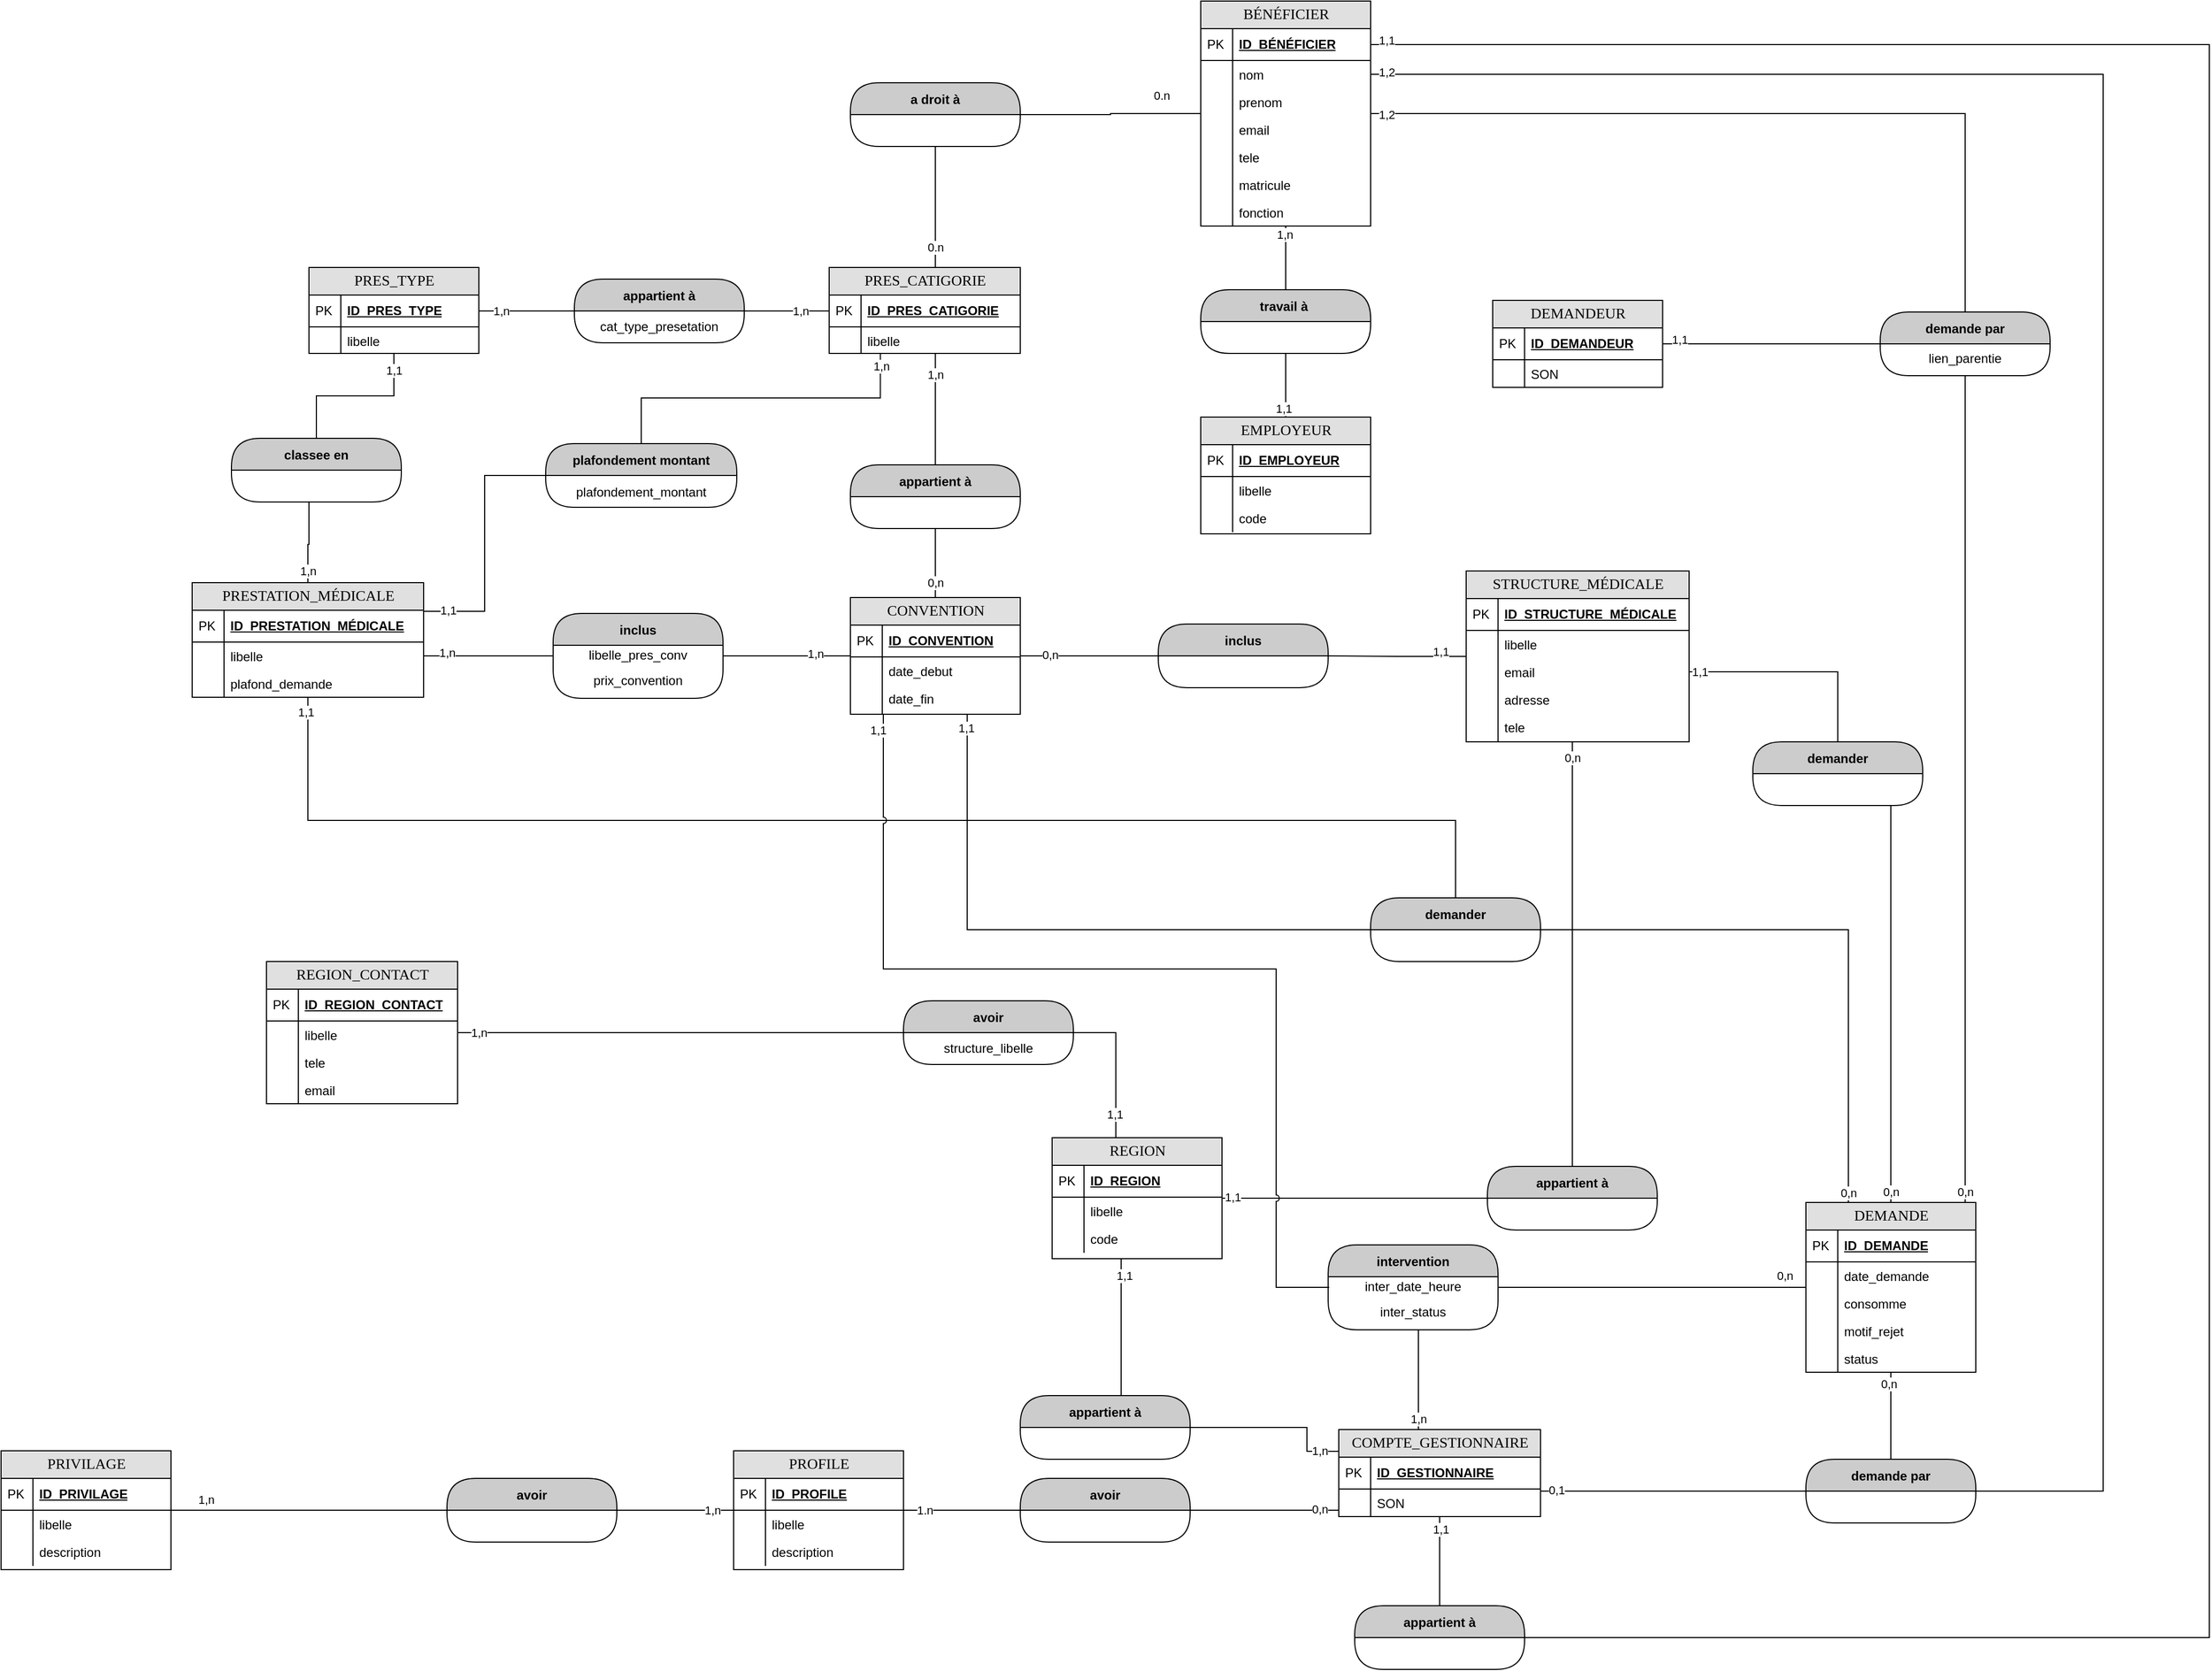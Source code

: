 <mxfile version="20.8.21" type="github">
  <diagram name="Page-1" id="e56a1550-8fbb-45ad-956c-1786394a9013">
    <mxGraphModel dx="2893" dy="995" grid="1" gridSize="10" guides="1" tooltips="1" connect="1" arrows="1" fold="1" page="1" pageScale="1" pageWidth="1100" pageHeight="850" background="none" math="0" shadow="0">
      <root>
        <mxCell id="0" />
        <mxCell id="1" parent="0" />
        <mxCell id="XJ-SBI3OwPLti13eH-zW-39" style="edgeStyle=orthogonalEdgeStyle;rounded=0;sketch=0;jumpStyle=arc;orthogonalLoop=1;jettySize=auto;html=1;shadow=0;strokeColor=default;fontColor=#000000;endArrow=none;endFill=0;" edge="1" parent="1" source="2e49270ec7c68f3f-80" target="OxLEWKywHOv-19JCzwFs-141">
          <mxGeometry relative="1" as="geometry" />
        </mxCell>
        <mxCell id="XJ-SBI3OwPLti13eH-zW-40" value="1,2" style="edgeLabel;html=1;align=center;verticalAlign=middle;resizable=0;points=[];fontColor=#000000;" vertex="1" connectable="0" parent="XJ-SBI3OwPLti13eH-zW-39">
          <mxGeometry x="-0.944" y="-1" relative="1" as="geometry">
            <mxPoint x="-6" as="offset" />
          </mxGeometry>
        </mxCell>
        <mxCell id="2e49270ec7c68f3f-80" value="BÉNÉFICIER" style="swimlane;html=1;fontStyle=0;childLayout=stackLayout;horizontal=1;startSize=26;fillColor=#e0e0e0;horizontalStack=0;resizeParent=1;resizeLast=0;collapsible=1;marginBottom=0;swimlaneFillColor=#ffffff;align=center;rounded=0;shadow=0;comic=0;labelBackgroundColor=none;strokeWidth=1;fontFamily=Verdana;fontSize=14" parent="1" vertex="1">
          <mxGeometry x="1080" y="468" width="160" height="212" as="geometry">
            <mxRectangle x="180" y="180" width="120" height="30" as="alternateBounds" />
          </mxGeometry>
        </mxCell>
        <mxCell id="2e49270ec7c68f3f-81" value="ID_BÉNÉFICIER" style="shape=partialRectangle;top=0;left=0;right=0;bottom=1;html=1;align=left;verticalAlign=middle;fillColor=none;spacingLeft=34;spacingRight=4;whiteSpace=wrap;overflow=hidden;rotatable=0;points=[[0,0.5],[1,0.5]];portConstraint=eastwest;dropTarget=0;fontStyle=5;" parent="2e49270ec7c68f3f-80" vertex="1">
          <mxGeometry y="26" width="160" height="30" as="geometry" />
        </mxCell>
        <mxCell id="2e49270ec7c68f3f-82" value="PK" style="shape=partialRectangle;top=0;left=0;bottom=0;html=1;fillColor=none;align=left;verticalAlign=middle;spacingLeft=4;spacingRight=4;whiteSpace=wrap;overflow=hidden;rotatable=0;points=[];portConstraint=eastwest;part=1;" parent="2e49270ec7c68f3f-81" vertex="1" connectable="0">
          <mxGeometry width="30" height="30" as="geometry" />
        </mxCell>
        <mxCell id="2e49270ec7c68f3f-83" value="nom" style="shape=partialRectangle;top=0;left=0;right=0;bottom=0;html=1;align=left;verticalAlign=top;fillColor=none;spacingLeft=34;spacingRight=4;whiteSpace=wrap;overflow=hidden;rotatable=0;points=[[0,0.5],[1,0.5]];portConstraint=eastwest;dropTarget=0;" parent="2e49270ec7c68f3f-80" vertex="1">
          <mxGeometry y="56" width="160" height="26" as="geometry" />
        </mxCell>
        <mxCell id="2e49270ec7c68f3f-84" value="" style="shape=partialRectangle;top=0;left=0;bottom=0;html=1;fillColor=none;align=left;verticalAlign=top;spacingLeft=4;spacingRight=4;whiteSpace=wrap;overflow=hidden;rotatable=0;points=[];portConstraint=eastwest;part=1;" parent="2e49270ec7c68f3f-83" vertex="1" connectable="0">
          <mxGeometry width="30" height="26" as="geometry" />
        </mxCell>
        <mxCell id="2e49270ec7c68f3f-85" value="prenom" style="shape=partialRectangle;top=0;left=0;right=0;bottom=0;html=1;align=left;verticalAlign=top;fillColor=none;spacingLeft=34;spacingRight=4;whiteSpace=wrap;overflow=hidden;rotatable=0;points=[[0,0.5],[1,0.5]];portConstraint=eastwest;dropTarget=0;" parent="2e49270ec7c68f3f-80" vertex="1">
          <mxGeometry y="82" width="160" height="26" as="geometry" />
        </mxCell>
        <mxCell id="2e49270ec7c68f3f-86" value="" style="shape=partialRectangle;top=0;left=0;bottom=0;html=1;fillColor=none;align=left;verticalAlign=top;spacingLeft=4;spacingRight=4;whiteSpace=wrap;overflow=hidden;rotatable=0;points=[];portConstraint=eastwest;part=1;" parent="2e49270ec7c68f3f-85" vertex="1" connectable="0">
          <mxGeometry width="30" height="26" as="geometry" />
        </mxCell>
        <mxCell id="5KgQhFO7GnKElYih4QEI-24" value="email" style="shape=partialRectangle;top=0;left=0;right=0;bottom=0;html=1;align=left;verticalAlign=top;fillColor=none;spacingLeft=34;spacingRight=4;whiteSpace=wrap;overflow=hidden;rotatable=0;points=[[0,0.5],[1,0.5]];portConstraint=eastwest;dropTarget=0;" parent="2e49270ec7c68f3f-80" vertex="1">
          <mxGeometry y="108" width="160" height="26" as="geometry" />
        </mxCell>
        <mxCell id="5KgQhFO7GnKElYih4QEI-25" value="" style="shape=partialRectangle;top=0;left=0;bottom=0;html=1;fillColor=none;align=left;verticalAlign=top;spacingLeft=4;spacingRight=4;whiteSpace=wrap;overflow=hidden;rotatable=0;points=[];portConstraint=eastwest;part=1;" parent="5KgQhFO7GnKElYih4QEI-24" vertex="1" connectable="0">
          <mxGeometry width="30" height="26" as="geometry" />
        </mxCell>
        <mxCell id="5KgQhFO7GnKElYih4QEI-26" value="tele" style="shape=partialRectangle;top=0;left=0;right=0;bottom=0;html=1;align=left;verticalAlign=top;fillColor=none;spacingLeft=34;spacingRight=4;whiteSpace=wrap;overflow=hidden;rotatable=0;points=[[0,0.5],[1,0.5]];portConstraint=eastwest;dropTarget=0;" parent="2e49270ec7c68f3f-80" vertex="1">
          <mxGeometry y="134" width="160" height="26" as="geometry" />
        </mxCell>
        <mxCell id="5KgQhFO7GnKElYih4QEI-27" value="" style="shape=partialRectangle;top=0;left=0;bottom=0;html=1;fillColor=none;align=left;verticalAlign=top;spacingLeft=4;spacingRight=4;whiteSpace=wrap;overflow=hidden;rotatable=0;points=[];portConstraint=eastwest;part=1;" parent="5KgQhFO7GnKElYih4QEI-26" vertex="1" connectable="0">
          <mxGeometry width="30" height="26" as="geometry" />
        </mxCell>
        <mxCell id="2e49270ec7c68f3f-87" value="matricule" style="shape=partialRectangle;top=0;left=0;right=0;bottom=0;html=1;align=left;verticalAlign=top;fillColor=none;spacingLeft=34;spacingRight=4;whiteSpace=wrap;overflow=hidden;rotatable=0;points=[[0,0.5],[1,0.5]];portConstraint=eastwest;dropTarget=0;" parent="2e49270ec7c68f3f-80" vertex="1">
          <mxGeometry y="160" width="160" height="26" as="geometry" />
        </mxCell>
        <mxCell id="2e49270ec7c68f3f-88" value="" style="shape=partialRectangle;top=0;left=0;bottom=0;html=1;fillColor=none;align=left;verticalAlign=top;spacingLeft=4;spacingRight=4;whiteSpace=wrap;overflow=hidden;rotatable=0;points=[];portConstraint=eastwest;part=1;" parent="2e49270ec7c68f3f-87" vertex="1" connectable="0">
          <mxGeometry width="30" height="26" as="geometry" />
        </mxCell>
        <mxCell id="OxLEWKywHOv-19JCzwFs-191" value="fonction" style="shape=partialRectangle;top=0;left=0;right=0;bottom=0;html=1;align=left;verticalAlign=top;fillColor=none;spacingLeft=34;spacingRight=4;whiteSpace=wrap;overflow=hidden;rotatable=0;points=[[0,0.5],[1,0.5]];portConstraint=eastwest;dropTarget=0;" parent="2e49270ec7c68f3f-80" vertex="1">
          <mxGeometry y="186" width="160" height="26" as="geometry" />
        </mxCell>
        <mxCell id="OxLEWKywHOv-19JCzwFs-192" value="" style="shape=partialRectangle;top=0;left=0;bottom=0;html=1;fillColor=none;align=left;verticalAlign=top;spacingLeft=4;spacingRight=4;whiteSpace=wrap;overflow=hidden;rotatable=0;points=[];portConstraint=eastwest;part=1;" parent="OxLEWKywHOv-19JCzwFs-191" vertex="1" connectable="0">
          <mxGeometry width="30" height="26" as="geometry" />
        </mxCell>
        <mxCell id="OxLEWKywHOv-19JCzwFs-136" style="edgeStyle=elbowEdgeStyle;rounded=0;orthogonalLoop=1;jettySize=auto;html=1;endArrow=none;endFill=0;" parent="1" source="5KgQhFO7GnKElYih4QEI-52" target="OxLEWKywHOv-19JCzwFs-204" edge="1">
          <mxGeometry relative="1" as="geometry">
            <mxPoint x="1275.174" y="1820" as="targetPoint" />
          </mxGeometry>
        </mxCell>
        <mxCell id="OxLEWKywHOv-19JCzwFs-186" value="1,n" style="edgeLabel;html=1;align=center;verticalAlign=middle;resizable=0;points=[];" parent="OxLEWKywHOv-19JCzwFs-136" vertex="1" connectable="0">
          <mxGeometry x="-0.777" relative="1" as="geometry">
            <mxPoint as="offset" />
          </mxGeometry>
        </mxCell>
        <mxCell id="XJ-SBI3OwPLti13eH-zW-48" style="edgeStyle=orthogonalEdgeStyle;rounded=0;sketch=0;jumpStyle=arc;orthogonalLoop=1;jettySize=auto;html=1;entryX=0.5;entryY=0;entryDx=0;entryDy=0;shadow=0;strokeColor=default;fontColor=#000000;endArrow=none;endFill=0;" edge="1" parent="1" source="5KgQhFO7GnKElYih4QEI-52" target="XJ-SBI3OwPLti13eH-zW-45">
          <mxGeometry relative="1" as="geometry" />
        </mxCell>
        <mxCell id="XJ-SBI3OwPLti13eH-zW-51" value="1,1" style="edgeLabel;html=1;align=center;verticalAlign=middle;resizable=0;points=[];fontColor=#000000;" vertex="1" connectable="0" parent="XJ-SBI3OwPLti13eH-zW-48">
          <mxGeometry x="-0.714" y="1" relative="1" as="geometry">
            <mxPoint as="offset" />
          </mxGeometry>
        </mxCell>
        <mxCell id="5KgQhFO7GnKElYih4QEI-52" value="COMPTE_GESTIONNAIRE" style="swimlane;html=1;fontStyle=0;childLayout=stackLayout;horizontal=1;startSize=26;fillColor=#e0e0e0;horizontalStack=0;resizeParent=1;resizeLast=0;collapsible=1;marginBottom=0;swimlaneFillColor=#ffffff;align=center;rounded=0;shadow=0;comic=0;labelBackgroundColor=none;strokeWidth=1;fontFamily=Verdana;fontSize=14" parent="1" vertex="1">
          <mxGeometry x="1210" y="1814" width="190" height="82" as="geometry">
            <mxRectangle x="1310" y="1060" width="150" height="30" as="alternateBounds" />
          </mxGeometry>
        </mxCell>
        <mxCell id="5KgQhFO7GnKElYih4QEI-53" value="ID_GESTIONNAIRE" style="shape=partialRectangle;top=0;left=0;right=0;bottom=1;html=1;align=left;verticalAlign=middle;fillColor=none;spacingLeft=34;spacingRight=4;whiteSpace=wrap;overflow=hidden;rotatable=0;points=[[0,0.5],[1,0.5]];portConstraint=eastwest;dropTarget=0;fontStyle=5;" parent="5KgQhFO7GnKElYih4QEI-52" vertex="1">
          <mxGeometry y="26" width="190" height="30" as="geometry" />
        </mxCell>
        <mxCell id="5KgQhFO7GnKElYih4QEI-54" value="PK" style="shape=partialRectangle;top=0;left=0;bottom=0;html=1;fillColor=none;align=left;verticalAlign=middle;spacingLeft=4;spacingRight=4;whiteSpace=wrap;overflow=hidden;rotatable=0;points=[];portConstraint=eastwest;part=1;" parent="5KgQhFO7GnKElYih4QEI-53" vertex="1" connectable="0">
          <mxGeometry width="30" height="30" as="geometry" />
        </mxCell>
        <mxCell id="OxLEWKywHOv-19JCzwFs-235" value="SON" style="shape=partialRectangle;top=0;left=0;right=0;bottom=0;html=1;align=left;verticalAlign=top;fillColor=none;spacingLeft=34;spacingRight=4;whiteSpace=wrap;overflow=hidden;rotatable=0;points=[[0,0.5],[1,0.5]];portConstraint=eastwest;dropTarget=0;" parent="5KgQhFO7GnKElYih4QEI-52" vertex="1">
          <mxGeometry y="56" width="190" height="26" as="geometry" />
        </mxCell>
        <mxCell id="OxLEWKywHOv-19JCzwFs-236" value="" style="shape=partialRectangle;top=0;left=0;bottom=0;html=1;fillColor=none;align=left;verticalAlign=top;spacingLeft=4;spacingRight=4;whiteSpace=wrap;overflow=hidden;rotatable=0;points=[];portConstraint=eastwest;part=1;" parent="OxLEWKywHOv-19JCzwFs-235" vertex="1" connectable="0">
          <mxGeometry width="30" height="26" as="geometry" />
        </mxCell>
        <mxCell id="OxLEWKywHOv-19JCzwFs-50" style="edgeStyle=elbowEdgeStyle;rounded=0;orthogonalLoop=1;jettySize=auto;html=1;endArrow=none;endFill=0;" parent="1" source="5KgQhFO7GnKElYih4QEI-75" target="OxLEWKywHOv-19JCzwFs-49" edge="1">
          <mxGeometry relative="1" as="geometry" />
        </mxCell>
        <mxCell id="OxLEWKywHOv-19JCzwFs-164" value="1,1" style="edgeLabel;html=1;align=center;verticalAlign=middle;resizable=0;points=[];" parent="OxLEWKywHOv-19JCzwFs-50" vertex="1" connectable="0">
          <mxGeometry x="-0.725" y="2" relative="1" as="geometry">
            <mxPoint as="offset" />
          </mxGeometry>
        </mxCell>
        <mxCell id="5KgQhFO7GnKElYih4QEI-75" value="EMPLOYEUR" style="swimlane;html=1;fontStyle=0;childLayout=stackLayout;horizontal=1;startSize=26;fillColor=#e0e0e0;horizontalStack=0;resizeParent=1;resizeLast=0;collapsible=1;marginBottom=0;swimlaneFillColor=#ffffff;align=center;rounded=0;shadow=0;comic=0;labelBackgroundColor=none;strokeWidth=1;fontFamily=Verdana;fontSize=14" parent="1" vertex="1">
          <mxGeometry x="1080" y="860" width="160" height="110" as="geometry">
            <mxRectangle x="70" y="260" width="130" height="30" as="alternateBounds" />
          </mxGeometry>
        </mxCell>
        <mxCell id="5KgQhFO7GnKElYih4QEI-76" value="ID_EMPLOYEUR" style="shape=partialRectangle;top=0;left=0;right=0;bottom=1;html=1;align=left;verticalAlign=middle;fillColor=none;spacingLeft=34;spacingRight=4;whiteSpace=wrap;overflow=hidden;rotatable=0;points=[[0,0.5],[1,0.5]];portConstraint=eastwest;dropTarget=0;fontStyle=5;" parent="5KgQhFO7GnKElYih4QEI-75" vertex="1">
          <mxGeometry y="26" width="160" height="30" as="geometry" />
        </mxCell>
        <mxCell id="5KgQhFO7GnKElYih4QEI-77" value="PK" style="shape=partialRectangle;top=0;left=0;bottom=0;html=1;fillColor=none;align=left;verticalAlign=middle;spacingLeft=4;spacingRight=4;whiteSpace=wrap;overflow=hidden;rotatable=0;points=[];portConstraint=eastwest;part=1;" parent="5KgQhFO7GnKElYih4QEI-76" vertex="1" connectable="0">
          <mxGeometry width="30" height="30" as="geometry" />
        </mxCell>
        <mxCell id="5KgQhFO7GnKElYih4QEI-80" value="libelle" style="shape=partialRectangle;top=0;left=0;right=0;bottom=0;html=1;align=left;verticalAlign=top;fillColor=none;spacingLeft=34;spacingRight=4;whiteSpace=wrap;overflow=hidden;rotatable=0;points=[[0,0.5],[1,0.5]];portConstraint=eastwest;dropTarget=0;" parent="5KgQhFO7GnKElYih4QEI-75" vertex="1">
          <mxGeometry y="56" width="160" height="26" as="geometry" />
        </mxCell>
        <mxCell id="5KgQhFO7GnKElYih4QEI-81" value="" style="shape=partialRectangle;top=0;left=0;bottom=0;html=1;fillColor=none;align=left;verticalAlign=top;spacingLeft=4;spacingRight=4;whiteSpace=wrap;overflow=hidden;rotatable=0;points=[];portConstraint=eastwest;part=1;" parent="5KgQhFO7GnKElYih4QEI-80" vertex="1" connectable="0">
          <mxGeometry width="30" height="26" as="geometry" />
        </mxCell>
        <mxCell id="OxLEWKywHOv-19JCzwFs-199" value="code" style="shape=partialRectangle;top=0;left=0;right=0;bottom=0;html=1;align=left;verticalAlign=top;fillColor=none;spacingLeft=34;spacingRight=4;whiteSpace=wrap;overflow=hidden;rotatable=0;points=[[0,0.5],[1,0.5]];portConstraint=eastwest;dropTarget=0;" parent="5KgQhFO7GnKElYih4QEI-75" vertex="1">
          <mxGeometry y="82" width="160" height="26" as="geometry" />
        </mxCell>
        <mxCell id="OxLEWKywHOv-19JCzwFs-200" value="" style="shape=partialRectangle;top=0;left=0;bottom=0;html=1;fillColor=none;align=left;verticalAlign=top;spacingLeft=4;spacingRight=4;whiteSpace=wrap;overflow=hidden;rotatable=0;points=[];portConstraint=eastwest;part=1;" parent="OxLEWKywHOv-19JCzwFs-199" vertex="1" connectable="0">
          <mxGeometry width="30" height="26" as="geometry" />
        </mxCell>
        <mxCell id="5KgQhFO7GnKElYih4QEI-82" value="CONVENTION" style="swimlane;html=1;fontStyle=0;childLayout=stackLayout;horizontal=1;startSize=26;fillColor=#e0e0e0;horizontalStack=0;resizeParent=1;resizeLast=0;collapsible=1;marginBottom=0;swimlaneFillColor=#ffffff;align=center;rounded=0;shadow=0;comic=0;labelBackgroundColor=none;strokeWidth=1;fontFamily=Verdana;fontSize=14" parent="1" vertex="1">
          <mxGeometry x="750" y="1030" width="160" height="110" as="geometry">
            <mxRectangle x="1020" y="1100" width="140" height="30" as="alternateBounds" />
          </mxGeometry>
        </mxCell>
        <mxCell id="5KgQhFO7GnKElYih4QEI-83" value="ID_CONVENTION" style="shape=partialRectangle;top=0;left=0;right=0;bottom=1;html=1;align=left;verticalAlign=middle;fillColor=none;spacingLeft=34;spacingRight=4;whiteSpace=wrap;overflow=hidden;rotatable=0;points=[[0,0.5],[1,0.5]];portConstraint=eastwest;dropTarget=0;fontStyle=5;" parent="5KgQhFO7GnKElYih4QEI-82" vertex="1">
          <mxGeometry y="26" width="160" height="30" as="geometry" />
        </mxCell>
        <mxCell id="5KgQhFO7GnKElYih4QEI-84" value="PK" style="shape=partialRectangle;top=0;left=0;bottom=0;html=1;fillColor=none;align=left;verticalAlign=middle;spacingLeft=4;spacingRight=4;whiteSpace=wrap;overflow=hidden;rotatable=0;points=[];portConstraint=eastwest;part=1;" parent="5KgQhFO7GnKElYih4QEI-83" vertex="1" connectable="0">
          <mxGeometry width="30" height="30" as="geometry" />
        </mxCell>
        <mxCell id="5KgQhFO7GnKElYih4QEI-87" value="date_debut" style="shape=partialRectangle;top=0;left=0;right=0;bottom=0;html=1;align=left;verticalAlign=top;fillColor=none;spacingLeft=34;spacingRight=4;whiteSpace=wrap;overflow=hidden;rotatable=0;points=[[0,0.5],[1,0.5]];portConstraint=eastwest;dropTarget=0;" parent="5KgQhFO7GnKElYih4QEI-82" vertex="1">
          <mxGeometry y="56" width="160" height="26" as="geometry" />
        </mxCell>
        <mxCell id="5KgQhFO7GnKElYih4QEI-88" value="" style="shape=partialRectangle;top=0;left=0;bottom=0;html=1;fillColor=none;align=left;verticalAlign=top;spacingLeft=4;spacingRight=4;whiteSpace=wrap;overflow=hidden;rotatable=0;points=[];portConstraint=eastwest;part=1;" parent="5KgQhFO7GnKElYih4QEI-87" vertex="1" connectable="0">
          <mxGeometry width="30" height="26" as="geometry" />
        </mxCell>
        <mxCell id="OxLEWKywHOv-19JCzwFs-201" value="date_fin" style="shape=partialRectangle;top=0;left=0;right=0;bottom=0;html=1;align=left;verticalAlign=top;fillColor=none;spacingLeft=34;spacingRight=4;whiteSpace=wrap;overflow=hidden;rotatable=0;points=[[0,0.5],[1,0.5]];portConstraint=eastwest;dropTarget=0;" parent="5KgQhFO7GnKElYih4QEI-82" vertex="1">
          <mxGeometry y="82" width="160" height="28" as="geometry" />
        </mxCell>
        <mxCell id="OxLEWKywHOv-19JCzwFs-202" value="" style="shape=partialRectangle;top=0;left=0;bottom=0;html=1;fillColor=none;align=left;verticalAlign=top;spacingLeft=4;spacingRight=4;whiteSpace=wrap;overflow=hidden;rotatable=0;points=[];portConstraint=eastwest;part=1;" parent="OxLEWKywHOv-19JCzwFs-201" vertex="1" connectable="0">
          <mxGeometry width="30" height="28" as="geometry" />
        </mxCell>
        <mxCell id="OxLEWKywHOv-19JCzwFs-90" style="edgeStyle=elbowEdgeStyle;rounded=0;orthogonalLoop=1;jettySize=auto;html=1;endArrow=none;endFill=0;entryX=1;entryY=0.5;entryDx=0;entryDy=0;" parent="1" source="5KgQhFO7GnKElYih4QEI-89" target="OxLEWKywHOv-19JCzwFs-89" edge="1">
          <mxGeometry relative="1" as="geometry">
            <mxPoint x="1190" y="1169" as="targetPoint" />
          </mxGeometry>
        </mxCell>
        <mxCell id="OxLEWKywHOv-19JCzwFs-175" value="1,1" style="edgeLabel;html=1;align=center;verticalAlign=middle;resizable=0;points=[];" parent="OxLEWKywHOv-19JCzwFs-90" vertex="1" connectable="0">
          <mxGeometry x="-0.634" y="-5" relative="1" as="geometry">
            <mxPoint as="offset" />
          </mxGeometry>
        </mxCell>
        <mxCell id="01VOMUPUEz3-RHZkKi3b-23" style="edgeStyle=orthogonalEdgeStyle;rounded=0;orthogonalLoop=1;jettySize=auto;html=1;fontColor=#000000;endArrow=none;endFill=0;exitX=1;exitY=0.5;exitDx=0;exitDy=0;" parent="1" source="OxLEWKywHOv-19JCzwFs-207" target="01VOMUPUEz3-RHZkKi3b-22" edge="1">
          <mxGeometry relative="1" as="geometry" />
        </mxCell>
        <mxCell id="01VOMUPUEz3-RHZkKi3b-27" value="1,1" style="edgeLabel;html=1;align=center;verticalAlign=middle;resizable=0;points=[];fontColor=#000000;" parent="01VOMUPUEz3-RHZkKi3b-23" vertex="1" connectable="0">
          <mxGeometry x="-0.91" relative="1" as="geometry">
            <mxPoint as="offset" />
          </mxGeometry>
        </mxCell>
        <mxCell id="5KgQhFO7GnKElYih4QEI-89" value="STRUCTURE_MÉDICALE" style="swimlane;html=1;fontStyle=0;childLayout=stackLayout;horizontal=1;startSize=26;fillColor=#e0e0e0;horizontalStack=0;resizeParent=1;resizeLast=0;collapsible=1;marginBottom=0;swimlaneFillColor=#ffffff;align=center;rounded=0;shadow=0;comic=0;labelBackgroundColor=none;strokeWidth=1;fontFamily=Verdana;fontSize=14" parent="1" vertex="1">
          <mxGeometry x="1330" y="1005" width="210" height="161" as="geometry">
            <mxRectangle x="1180" y="1310" width="150" height="30" as="alternateBounds" />
          </mxGeometry>
        </mxCell>
        <mxCell id="5KgQhFO7GnKElYih4QEI-90" value="ID_STRUCTURE_MÉDICALE" style="shape=partialRectangle;top=0;left=0;right=0;bottom=1;html=1;align=left;verticalAlign=middle;fillColor=none;spacingLeft=34;spacingRight=4;whiteSpace=wrap;overflow=hidden;rotatable=0;points=[[0,0.5],[1,0.5]];portConstraint=eastwest;dropTarget=0;fontStyle=5;" parent="5KgQhFO7GnKElYih4QEI-89" vertex="1">
          <mxGeometry y="26" width="210" height="30" as="geometry" />
        </mxCell>
        <mxCell id="5KgQhFO7GnKElYih4QEI-91" value="PK" style="shape=partialRectangle;top=0;left=0;bottom=0;html=1;fillColor=none;align=left;verticalAlign=middle;spacingLeft=4;spacingRight=4;whiteSpace=wrap;overflow=hidden;rotatable=0;points=[];portConstraint=eastwest;part=1;" parent="5KgQhFO7GnKElYih4QEI-90" vertex="1" connectable="0">
          <mxGeometry width="30" height="30" as="geometry" />
        </mxCell>
        <mxCell id="5KgQhFO7GnKElYih4QEI-94" value="libelle" style="shape=partialRectangle;top=0;left=0;right=0;bottom=0;html=1;align=left;verticalAlign=top;fillColor=none;spacingLeft=34;spacingRight=4;whiteSpace=wrap;overflow=hidden;rotatable=0;points=[[0,0.5],[1,0.5]];portConstraint=eastwest;dropTarget=0;" parent="5KgQhFO7GnKElYih4QEI-89" vertex="1">
          <mxGeometry y="56" width="210" height="26" as="geometry" />
        </mxCell>
        <mxCell id="5KgQhFO7GnKElYih4QEI-95" value="" style="shape=partialRectangle;top=0;left=0;bottom=0;html=1;fillColor=none;align=left;verticalAlign=top;spacingLeft=4;spacingRight=4;whiteSpace=wrap;overflow=hidden;rotatable=0;points=[];portConstraint=eastwest;part=1;" parent="5KgQhFO7GnKElYih4QEI-94" vertex="1" connectable="0">
          <mxGeometry width="30" height="26" as="geometry" />
        </mxCell>
        <mxCell id="OxLEWKywHOv-19JCzwFs-207" value="email" style="shape=partialRectangle;top=0;left=0;right=0;bottom=0;html=1;align=left;verticalAlign=top;fillColor=none;spacingLeft=34;spacingRight=4;whiteSpace=wrap;overflow=hidden;rotatable=0;points=[[0,0.5],[1,0.5]];portConstraint=eastwest;dropTarget=0;" parent="5KgQhFO7GnKElYih4QEI-89" vertex="1">
          <mxGeometry y="82" width="210" height="26" as="geometry" />
        </mxCell>
        <mxCell id="OxLEWKywHOv-19JCzwFs-208" value="" style="shape=partialRectangle;top=0;left=0;bottom=0;html=1;fillColor=none;align=left;verticalAlign=top;spacingLeft=4;spacingRight=4;whiteSpace=wrap;overflow=hidden;rotatable=0;points=[];portConstraint=eastwest;part=1;" parent="OxLEWKywHOv-19JCzwFs-207" vertex="1" connectable="0">
          <mxGeometry width="30" height="26" as="geometry" />
        </mxCell>
        <mxCell id="OxLEWKywHOv-19JCzwFs-209" value="adresse" style="shape=partialRectangle;top=0;left=0;right=0;bottom=0;html=1;align=left;verticalAlign=top;fillColor=none;spacingLeft=34;spacingRight=4;whiteSpace=wrap;overflow=hidden;rotatable=0;points=[[0,0.5],[1,0.5]];portConstraint=eastwest;dropTarget=0;" parent="5KgQhFO7GnKElYih4QEI-89" vertex="1">
          <mxGeometry y="108" width="210" height="26" as="geometry" />
        </mxCell>
        <mxCell id="OxLEWKywHOv-19JCzwFs-210" value="" style="shape=partialRectangle;top=0;left=0;bottom=0;html=1;fillColor=none;align=left;verticalAlign=top;spacingLeft=4;spacingRight=4;whiteSpace=wrap;overflow=hidden;rotatable=0;points=[];portConstraint=eastwest;part=1;" parent="OxLEWKywHOv-19JCzwFs-209" vertex="1" connectable="0">
          <mxGeometry width="30" height="26" as="geometry" />
        </mxCell>
        <mxCell id="OxLEWKywHOv-19JCzwFs-211" value="tele" style="shape=partialRectangle;top=0;left=0;right=0;bottom=0;html=1;align=left;verticalAlign=top;fillColor=none;spacingLeft=34;spacingRight=4;whiteSpace=wrap;overflow=hidden;rotatable=0;points=[[0,0.5],[1,0.5]];portConstraint=eastwest;dropTarget=0;" parent="5KgQhFO7GnKElYih4QEI-89" vertex="1">
          <mxGeometry y="134" width="210" height="26" as="geometry" />
        </mxCell>
        <mxCell id="OxLEWKywHOv-19JCzwFs-212" value="" style="shape=partialRectangle;top=0;left=0;bottom=0;html=1;fillColor=none;align=left;verticalAlign=top;spacingLeft=4;spacingRight=4;whiteSpace=wrap;overflow=hidden;rotatable=0;points=[];portConstraint=eastwest;part=1;" parent="OxLEWKywHOv-19JCzwFs-211" vertex="1" connectable="0">
          <mxGeometry width="30" height="26" as="geometry" />
        </mxCell>
        <mxCell id="5KgQhFO7GnKElYih4QEI-105" value="REGION" style="swimlane;html=1;fontStyle=0;childLayout=stackLayout;horizontal=1;startSize=26;fillColor=#e0e0e0;horizontalStack=0;resizeParent=1;resizeLast=0;collapsible=1;marginBottom=0;swimlaneFillColor=#ffffff;align=center;rounded=0;shadow=0;comic=0;labelBackgroundColor=none;strokeWidth=1;fontFamily=Verdana;fontSize=14" parent="1" vertex="1">
          <mxGeometry x="940" y="1539" width="160" height="114" as="geometry">
            <mxRectangle x="980" y="1480" width="100" height="30" as="alternateBounds" />
          </mxGeometry>
        </mxCell>
        <mxCell id="5KgQhFO7GnKElYih4QEI-106" value="ID_REGION" style="shape=partialRectangle;top=0;left=0;right=0;bottom=1;html=1;align=left;verticalAlign=middle;fillColor=none;spacingLeft=34;spacingRight=4;whiteSpace=wrap;overflow=hidden;rotatable=0;points=[[0,0.5],[1,0.5]];portConstraint=eastwest;dropTarget=0;fontStyle=5;" parent="5KgQhFO7GnKElYih4QEI-105" vertex="1">
          <mxGeometry y="26" width="160" height="30" as="geometry" />
        </mxCell>
        <mxCell id="5KgQhFO7GnKElYih4QEI-107" value="PK" style="shape=partialRectangle;top=0;left=0;bottom=0;html=1;fillColor=none;align=left;verticalAlign=middle;spacingLeft=4;spacingRight=4;whiteSpace=wrap;overflow=hidden;rotatable=0;points=[];portConstraint=eastwest;part=1;" parent="5KgQhFO7GnKElYih4QEI-106" vertex="1" connectable="0">
          <mxGeometry width="30" height="30" as="geometry" />
        </mxCell>
        <mxCell id="5KgQhFO7GnKElYih4QEI-110" value="libelle" style="shape=partialRectangle;top=0;left=0;right=0;bottom=0;html=1;align=left;verticalAlign=top;fillColor=none;spacingLeft=34;spacingRight=4;whiteSpace=wrap;overflow=hidden;rotatable=0;points=[[0,0.5],[1,0.5]];portConstraint=eastwest;dropTarget=0;" parent="5KgQhFO7GnKElYih4QEI-105" vertex="1">
          <mxGeometry y="56" width="160" height="26" as="geometry" />
        </mxCell>
        <mxCell id="5KgQhFO7GnKElYih4QEI-111" value="" style="shape=partialRectangle;top=0;left=0;bottom=0;html=1;fillColor=none;align=left;verticalAlign=top;spacingLeft=4;spacingRight=4;whiteSpace=wrap;overflow=hidden;rotatable=0;points=[];portConstraint=eastwest;part=1;" parent="5KgQhFO7GnKElYih4QEI-110" vertex="1" connectable="0">
          <mxGeometry width="30" height="26" as="geometry" />
        </mxCell>
        <mxCell id="OxLEWKywHOv-19JCzwFs-251" value="code" style="shape=partialRectangle;top=0;left=0;right=0;bottom=0;html=1;align=left;verticalAlign=top;fillColor=none;spacingLeft=34;spacingRight=4;whiteSpace=wrap;overflow=hidden;rotatable=0;points=[[0,0.5],[1,0.5]];portConstraint=eastwest;dropTarget=0;" parent="5KgQhFO7GnKElYih4QEI-105" vertex="1">
          <mxGeometry y="82" width="160" height="26" as="geometry" />
        </mxCell>
        <mxCell id="OxLEWKywHOv-19JCzwFs-252" value="" style="shape=partialRectangle;top=0;left=0;bottom=0;html=1;fillColor=none;align=left;verticalAlign=top;spacingLeft=4;spacingRight=4;whiteSpace=wrap;overflow=hidden;rotatable=0;points=[];portConstraint=eastwest;part=1;" parent="OxLEWKywHOv-19JCzwFs-251" vertex="1" connectable="0">
          <mxGeometry width="30" height="26" as="geometry" />
        </mxCell>
        <mxCell id="OxLEWKywHOv-19JCzwFs-48" value="" style="group;fontStyle=1" parent="1" vertex="1" connectable="0">
          <mxGeometry x="1080" y="740" width="160" height="60" as="geometry" />
        </mxCell>
        <mxCell id="OxLEWKywHOv-19JCzwFs-49" value="travail à " style="swimlane;fontStyle=1;align=center;verticalAlign=middle;childLayout=stackLayout;horizontal=1;startSize=30;horizontalStack=0;resizeParent=0;resizeLast=1;container=0;collapsible=0;rounded=1;arcSize=30;swimlaneFillColor=#FFFFFF;dropTarget=0;fillColor=#CCCCCC;fontColor=#000000;" parent="OxLEWKywHOv-19JCzwFs-48" vertex="1">
          <mxGeometry width="160" height="60" as="geometry" />
        </mxCell>
        <mxCell id="OxLEWKywHOv-19JCzwFs-67" style="edgeStyle=elbowEdgeStyle;rounded=0;orthogonalLoop=1;jettySize=auto;html=1;entryX=0.5;entryY=1;entryDx=0;entryDy=0;endArrow=none;endFill=0;" parent="1" source="OxLEWKywHOv-19JCzwFs-52" target="OxLEWKywHOv-19JCzwFs-66" edge="1">
          <mxGeometry relative="1" as="geometry" />
        </mxCell>
        <mxCell id="OxLEWKywHOv-19JCzwFs-172" value="0.n" style="edgeLabel;html=1;align=center;verticalAlign=middle;resizable=0;points=[];" parent="OxLEWKywHOv-19JCzwFs-67" vertex="1" connectable="0">
          <mxGeometry x="-0.471" y="1" relative="1" as="geometry">
            <mxPoint x="1" y="11" as="offset" />
          </mxGeometry>
        </mxCell>
        <mxCell id="OxLEWKywHOv-19JCzwFs-52" value="PRES_CATIGORIE" style="swimlane;html=1;fontStyle=0;childLayout=stackLayout;horizontal=1;startSize=26;fillColor=#e0e0e0;horizontalStack=0;resizeParent=1;resizeLast=0;collapsible=1;marginBottom=0;swimlaneFillColor=#ffffff;align=center;rounded=0;shadow=0;comic=0;labelBackgroundColor=none;strokeWidth=1;fontFamily=Verdana;fontSize=14" parent="1" vertex="1">
          <mxGeometry x="730" y="719" width="180" height="81" as="geometry">
            <mxRectangle x="400" y="70" width="120" height="30" as="alternateBounds" />
          </mxGeometry>
        </mxCell>
        <mxCell id="OxLEWKywHOv-19JCzwFs-53" value="ID_PRES_CATIGORIE" style="shape=partialRectangle;top=0;left=0;right=0;bottom=1;html=1;align=left;verticalAlign=middle;fillColor=none;spacingLeft=34;spacingRight=4;whiteSpace=wrap;overflow=hidden;rotatable=0;points=[[0,0.5],[1,0.5]];portConstraint=eastwest;dropTarget=0;fontStyle=5;" parent="OxLEWKywHOv-19JCzwFs-52" vertex="1">
          <mxGeometry y="26" width="180" height="30" as="geometry" />
        </mxCell>
        <mxCell id="OxLEWKywHOv-19JCzwFs-54" value="PK" style="shape=partialRectangle;top=0;left=0;bottom=0;html=1;fillColor=none;align=left;verticalAlign=middle;spacingLeft=4;spacingRight=4;whiteSpace=wrap;overflow=hidden;rotatable=0;points=[];portConstraint=eastwest;part=1;" parent="OxLEWKywHOv-19JCzwFs-53" vertex="1" connectable="0">
          <mxGeometry width="30" height="30" as="geometry" />
        </mxCell>
        <mxCell id="OxLEWKywHOv-19JCzwFs-55" value="libelle" style="shape=partialRectangle;top=0;left=0;right=0;bottom=0;html=1;align=left;verticalAlign=top;fillColor=none;spacingLeft=34;spacingRight=4;whiteSpace=wrap;overflow=hidden;rotatable=0;points=[[0,0.5],[1,0.5]];portConstraint=eastwest;dropTarget=0;" parent="OxLEWKywHOv-19JCzwFs-52" vertex="1">
          <mxGeometry y="56" width="180" height="24" as="geometry" />
        </mxCell>
        <mxCell id="OxLEWKywHOv-19JCzwFs-56" value="" style="shape=partialRectangle;top=0;left=0;bottom=0;html=1;fillColor=none;align=left;verticalAlign=top;spacingLeft=4;spacingRight=4;whiteSpace=wrap;overflow=hidden;rotatable=0;points=[];portConstraint=eastwest;part=1;" parent="OxLEWKywHOv-19JCzwFs-55" vertex="1" connectable="0">
          <mxGeometry width="30" height="24" as="geometry" />
        </mxCell>
        <mxCell id="OxLEWKywHOv-19JCzwFs-65" value="" style="group;fontStyle=1" parent="1" vertex="1" connectable="0">
          <mxGeometry x="750" y="545" width="160" height="60" as="geometry" />
        </mxCell>
        <mxCell id="OxLEWKywHOv-19JCzwFs-66" value="a droit à" style="swimlane;fontStyle=1;align=center;verticalAlign=middle;childLayout=stackLayout;horizontal=1;startSize=30;horizontalStack=0;resizeParent=0;resizeLast=1;container=0;collapsible=0;rounded=1;arcSize=30;swimlaneFillColor=#FFFFFF;dropTarget=0;fillColor=#CCCCCC;fontColor=#000000;" parent="OxLEWKywHOv-19JCzwFs-65" vertex="1">
          <mxGeometry width="160" height="60" as="geometry" />
        </mxCell>
        <mxCell id="OxLEWKywHOv-19JCzwFs-68" style="edgeStyle=elbowEdgeStyle;rounded=0;orthogonalLoop=1;jettySize=auto;html=1;endArrow=none;endFill=0;" parent="1" source="OxLEWKywHOv-19JCzwFs-66" target="2e49270ec7c68f3f-80" edge="1">
          <mxGeometry relative="1" as="geometry">
            <mxPoint x="830" y="422" as="targetPoint" />
          </mxGeometry>
        </mxCell>
        <mxCell id="OxLEWKywHOv-19JCzwFs-171" value="0.n" style="edgeLabel;html=1;align=center;verticalAlign=middle;resizable=0;points=[];" parent="OxLEWKywHOv-19JCzwFs-68" vertex="1" connectable="0">
          <mxGeometry x="0.561" relative="1" as="geometry">
            <mxPoint y="-17" as="offset" />
          </mxGeometry>
        </mxCell>
        <mxCell id="XJ-SBI3OwPLti13eH-zW-20" style="edgeStyle=orthogonalEdgeStyle;orthogonalLoop=1;jettySize=auto;html=1;fontColor=#000000;endArrow=none;endFill=0;rounded=0;shadow=0;strokeColor=default;" edge="1" parent="1" source="OxLEWKywHOv-19JCzwFs-69" target="01VOMUPUEz3-RHZkKi3b-32">
          <mxGeometry relative="1" as="geometry">
            <Array as="points">
              <mxPoint x="239" y="1240" />
              <mxPoint x="1320" y="1240" />
            </Array>
          </mxGeometry>
        </mxCell>
        <mxCell id="XJ-SBI3OwPLti13eH-zW-21" value="1,1" style="edgeLabel;html=1;align=center;verticalAlign=middle;resizable=0;points=[];fontColor=#000000;" vertex="1" connectable="0" parent="XJ-SBI3OwPLti13eH-zW-20">
          <mxGeometry x="-0.978" y="-1" relative="1" as="geometry">
            <mxPoint x="-1" as="offset" />
          </mxGeometry>
        </mxCell>
        <mxCell id="OxLEWKywHOv-19JCzwFs-69" value="PRESTATION_MÉDICALE" style="swimlane;html=1;fontStyle=0;childLayout=stackLayout;horizontal=1;startSize=26;fillColor=#e0e0e0;horizontalStack=0;resizeParent=1;resizeLast=0;collapsible=1;marginBottom=0;swimlaneFillColor=#ffffff;align=center;rounded=0;shadow=0;comic=0;labelBackgroundColor=none;strokeWidth=1;fontFamily=Verdana;fontSize=14" parent="1" vertex="1">
          <mxGeometry x="130" y="1016" width="218" height="108" as="geometry">
            <mxRectangle x="400" y="70" width="120" height="30" as="alternateBounds" />
          </mxGeometry>
        </mxCell>
        <mxCell id="OxLEWKywHOv-19JCzwFs-70" value="ID_PRESTATION_MÉDICALE" style="shape=partialRectangle;top=0;left=0;right=0;bottom=1;html=1;align=left;verticalAlign=middle;fillColor=none;spacingLeft=34;spacingRight=4;whiteSpace=wrap;overflow=hidden;rotatable=0;points=[[0,0.5],[1,0.5]];portConstraint=eastwest;dropTarget=0;fontStyle=5;" parent="OxLEWKywHOv-19JCzwFs-69" vertex="1">
          <mxGeometry y="26" width="218" height="30" as="geometry" />
        </mxCell>
        <mxCell id="OxLEWKywHOv-19JCzwFs-71" value="PK" style="shape=partialRectangle;top=0;left=0;bottom=0;html=1;fillColor=none;align=left;verticalAlign=middle;spacingLeft=4;spacingRight=4;whiteSpace=wrap;overflow=hidden;rotatable=0;points=[];portConstraint=eastwest;part=1;" parent="OxLEWKywHOv-19JCzwFs-70" vertex="1" connectable="0">
          <mxGeometry width="30" height="30" as="geometry" />
        </mxCell>
        <mxCell id="OxLEWKywHOv-19JCzwFs-72" value="libelle" style="shape=partialRectangle;top=0;left=0;right=0;bottom=0;html=1;align=left;verticalAlign=top;fillColor=none;spacingLeft=34;spacingRight=4;whiteSpace=wrap;overflow=hidden;rotatable=0;points=[[0,0.5],[1,0.5]];portConstraint=eastwest;dropTarget=0;" parent="OxLEWKywHOv-19JCzwFs-69" vertex="1">
          <mxGeometry y="56" width="218" height="26" as="geometry" />
        </mxCell>
        <mxCell id="OxLEWKywHOv-19JCzwFs-73" value="" style="shape=partialRectangle;top=0;left=0;bottom=0;html=1;fillColor=none;align=left;verticalAlign=top;spacingLeft=4;spacingRight=4;whiteSpace=wrap;overflow=hidden;rotatable=0;points=[];portConstraint=eastwest;part=1;" parent="OxLEWKywHOv-19JCzwFs-72" vertex="1" connectable="0">
          <mxGeometry width="30" height="26" as="geometry" />
        </mxCell>
        <mxCell id="OxLEWKywHOv-19JCzwFs-74" value="plafond_demande" style="shape=partialRectangle;top=0;left=0;right=0;bottom=0;html=1;align=left;verticalAlign=top;fillColor=none;spacingLeft=34;spacingRight=4;whiteSpace=wrap;overflow=hidden;rotatable=0;points=[[0,0.5],[1,0.5]];portConstraint=eastwest;dropTarget=0;" parent="OxLEWKywHOv-19JCzwFs-69" vertex="1">
          <mxGeometry y="82" width="218" height="26" as="geometry" />
        </mxCell>
        <mxCell id="OxLEWKywHOv-19JCzwFs-75" value="" style="shape=partialRectangle;top=0;left=0;bottom=0;html=1;fillColor=none;align=left;verticalAlign=top;spacingLeft=4;spacingRight=4;whiteSpace=wrap;overflow=hidden;rotatable=0;points=[];portConstraint=eastwest;part=1;" parent="OxLEWKywHOv-19JCzwFs-74" vertex="1" connectable="0">
          <mxGeometry width="30" height="26" as="geometry" />
        </mxCell>
        <mxCell id="OxLEWKywHOv-19JCzwFs-78" value="" style="group;fontStyle=1" parent="1" vertex="1" connectable="0">
          <mxGeometry x="470" y="1045" width="160" height="80" as="geometry" />
        </mxCell>
        <mxCell id="OxLEWKywHOv-19JCzwFs-79" value="inclus" style="swimlane;fontStyle=1;align=center;verticalAlign=middle;childLayout=stackLayout;horizontal=1;startSize=30;horizontalStack=0;resizeParent=0;resizeLast=1;container=0;collapsible=0;rounded=1;arcSize=30;swimlaneFillColor=#FFFFFF;dropTarget=0;fillColor=#CCCCCC;fontColor=#000000;" parent="OxLEWKywHOv-19JCzwFs-78" vertex="1">
          <mxGeometry width="160" height="80" as="geometry" />
        </mxCell>
        <mxCell id="OxLEWKywHOv-19JCzwFs-80" value="libelle_pres_conv" style="text;align=center;fontStyle=0;verticalAlign=middle;spacingLeft=3;spacingRight=3;strokeColor=none;rotatable=0;points=[[0,0.5],[1,0.5]];portConstraint=eastwest;fontColor=#000000;" parent="OxLEWKywHOv-19JCzwFs-78" vertex="1">
          <mxGeometry x="40" y="20" width="80" height="37.34" as="geometry" />
        </mxCell>
        <mxCell id="OxLEWKywHOv-19JCzwFs-81" value="prix_convention" style="text;align=center;fontStyle=0;verticalAlign=middle;spacingLeft=3;spacingRight=3;strokeColor=none;rotatable=0;points=[[0,0.5],[1,0.5]];portConstraint=eastwest;fontColor=#000000;" parent="OxLEWKywHOv-19JCzwFs-78" vertex="1">
          <mxGeometry x="40" y="45.33" width="80" height="34.667" as="geometry" />
        </mxCell>
        <mxCell id="OxLEWKywHOv-19JCzwFs-82" style="edgeStyle=elbowEdgeStyle;rounded=0;orthogonalLoop=1;jettySize=auto;html=1;endArrow=none;endFill=0;" parent="1" source="OxLEWKywHOv-19JCzwFs-79" target="OxLEWKywHOv-19JCzwFs-72" edge="1">
          <mxGeometry relative="1" as="geometry" />
        </mxCell>
        <mxCell id="OxLEWKywHOv-19JCzwFs-178" value="1,n" style="edgeLabel;html=1;align=center;verticalAlign=middle;resizable=0;points=[];" parent="OxLEWKywHOv-19JCzwFs-82" vertex="1" connectable="0">
          <mxGeometry x="0.64" y="-3" relative="1" as="geometry">
            <mxPoint as="offset" />
          </mxGeometry>
        </mxCell>
        <mxCell id="OxLEWKywHOv-19JCzwFs-83" style="edgeStyle=elbowEdgeStyle;rounded=0;orthogonalLoop=1;jettySize=auto;html=1;endArrow=none;endFill=0;" parent="1" source="OxLEWKywHOv-19JCzwFs-79" target="5KgQhFO7GnKElYih4QEI-82" edge="1">
          <mxGeometry relative="1" as="geometry" />
        </mxCell>
        <mxCell id="OxLEWKywHOv-19JCzwFs-177" value="1,n" style="edgeLabel;html=1;align=center;verticalAlign=middle;resizable=0;points=[];" parent="OxLEWKywHOv-19JCzwFs-83" vertex="1" connectable="0">
          <mxGeometry x="0.443" y="2" relative="1" as="geometry">
            <mxPoint as="offset" />
          </mxGeometry>
        </mxCell>
        <mxCell id="OxLEWKywHOv-19JCzwFs-88" value="" style="group;fontStyle=1" parent="1" vertex="1" connectable="0">
          <mxGeometry x="1040" y="1055" width="160" height="60" as="geometry" />
        </mxCell>
        <mxCell id="OxLEWKywHOv-19JCzwFs-89" value="inclus" style="swimlane;fontStyle=1;align=center;verticalAlign=middle;childLayout=stackLayout;horizontal=1;startSize=30;horizontalStack=0;resizeParent=0;resizeLast=1;container=0;collapsible=0;rounded=1;arcSize=30;swimlaneFillColor=#FFFFFF;dropTarget=0;fillColor=#CCCCCC;fontColor=#000000;" parent="OxLEWKywHOv-19JCzwFs-88" vertex="1">
          <mxGeometry width="160" height="60" as="geometry" />
        </mxCell>
        <mxCell id="OxLEWKywHOv-19JCzwFs-91" style="edgeStyle=elbowEdgeStyle;rounded=0;orthogonalLoop=1;jettySize=auto;html=1;endArrow=none;endFill=0;" parent="1" source="OxLEWKywHOv-19JCzwFs-89" target="5KgQhFO7GnKElYih4QEI-82" edge="1">
          <mxGeometry relative="1" as="geometry" />
        </mxCell>
        <mxCell id="OxLEWKywHOv-19JCzwFs-176" value="0,n" style="edgeLabel;html=1;align=center;verticalAlign=middle;resizable=0;points=[];" parent="OxLEWKywHOv-19JCzwFs-91" vertex="1" connectable="0">
          <mxGeometry x="0.579" y="-1" relative="1" as="geometry">
            <mxPoint as="offset" />
          </mxGeometry>
        </mxCell>
        <mxCell id="OxLEWKywHOv-19JCzwFs-99" value="" style="group;fontStyle=1" parent="1" vertex="1" connectable="0">
          <mxGeometry x="1350" y="1566" width="160" height="60" as="geometry" />
        </mxCell>
        <mxCell id="OxLEWKywHOv-19JCzwFs-100" value="appartient à" style="swimlane;fontStyle=1;align=center;verticalAlign=middle;childLayout=stackLayout;horizontal=1;startSize=30;horizontalStack=0;resizeParent=0;resizeLast=1;container=0;collapsible=0;rounded=1;arcSize=30;swimlaneFillColor=#FFFFFF;dropTarget=0;fillColor=#CCCCCC;fontColor=#000000;" parent="OxLEWKywHOv-19JCzwFs-99" vertex="1">
          <mxGeometry width="160" height="60" as="geometry" />
        </mxCell>
        <mxCell id="OxLEWKywHOv-19JCzwFs-101" style="edgeStyle=elbowEdgeStyle;rounded=0;orthogonalLoop=1;jettySize=auto;html=1;endArrow=none;endFill=0;" parent="1" source="OxLEWKywHOv-19JCzwFs-100" target="5KgQhFO7GnKElYih4QEI-89" edge="1">
          <mxGeometry relative="1" as="geometry" />
        </mxCell>
        <mxCell id="OxLEWKywHOv-19JCzwFs-189" value="0,n" style="edgeLabel;html=1;align=center;verticalAlign=middle;resizable=0;points=[];" parent="OxLEWKywHOv-19JCzwFs-101" vertex="1" connectable="0">
          <mxGeometry x="0.683" y="-1" relative="1" as="geometry">
            <mxPoint x="-1" y="-49" as="offset" />
          </mxGeometry>
        </mxCell>
        <mxCell id="OxLEWKywHOv-19JCzwFs-102" style="edgeStyle=elbowEdgeStyle;rounded=0;orthogonalLoop=1;jettySize=auto;html=1;endArrow=none;endFill=0;jumpStyle=arc;" parent="1" source="OxLEWKywHOv-19JCzwFs-100" target="5KgQhFO7GnKElYih4QEI-105" edge="1">
          <mxGeometry relative="1" as="geometry" />
        </mxCell>
        <mxCell id="OxLEWKywHOv-19JCzwFs-190" value="1,1" style="edgeLabel;html=1;align=center;verticalAlign=middle;resizable=0;points=[];" parent="OxLEWKywHOv-19JCzwFs-102" vertex="1" connectable="0">
          <mxGeometry x="0.799" y="1" relative="1" as="geometry">
            <mxPoint x="-15" y="-2" as="offset" />
          </mxGeometry>
        </mxCell>
        <mxCell id="OxLEWKywHOv-19JCzwFs-103" value="" style="group;fontStyle=1" parent="1" vertex="1" connectable="0">
          <mxGeometry x="750" y="905" width="160" height="60" as="geometry" />
        </mxCell>
        <mxCell id="OxLEWKywHOv-19JCzwFs-104" value="appartient à" style="swimlane;fontStyle=1;align=center;verticalAlign=middle;childLayout=stackLayout;horizontal=1;startSize=30;horizontalStack=0;resizeParent=0;resizeLast=1;container=0;collapsible=0;rounded=1;arcSize=30;swimlaneFillColor=#FFFFFF;dropTarget=0;fillColor=#CCCCCC;fontColor=#000000;" parent="OxLEWKywHOv-19JCzwFs-103" vertex="1">
          <mxGeometry width="160" height="60" as="geometry" />
        </mxCell>
        <mxCell id="OxLEWKywHOv-19JCzwFs-105" style="edgeStyle=elbowEdgeStyle;rounded=0;orthogonalLoop=1;jettySize=auto;html=1;endArrow=none;endFill=0;" parent="1" source="OxLEWKywHOv-19JCzwFs-104" target="OxLEWKywHOv-19JCzwFs-52" edge="1">
          <mxGeometry relative="1" as="geometry" />
        </mxCell>
        <mxCell id="OxLEWKywHOv-19JCzwFs-173" value="1,n" style="edgeLabel;html=1;align=center;verticalAlign=middle;resizable=0;points=[];" parent="OxLEWKywHOv-19JCzwFs-105" vertex="1" connectable="0">
          <mxGeometry x="0.495" y="2" relative="1" as="geometry">
            <mxPoint x="2" y="-7" as="offset" />
          </mxGeometry>
        </mxCell>
        <mxCell id="OxLEWKywHOv-19JCzwFs-106" style="edgeStyle=elbowEdgeStyle;rounded=0;orthogonalLoop=1;jettySize=auto;html=1;endArrow=none;endFill=0;" parent="1" source="OxLEWKywHOv-19JCzwFs-104" target="5KgQhFO7GnKElYih4QEI-82" edge="1">
          <mxGeometry relative="1" as="geometry" />
        </mxCell>
        <mxCell id="OxLEWKywHOv-19JCzwFs-174" value="0,n" style="edgeLabel;html=1;align=center;verticalAlign=middle;resizable=0;points=[];" parent="OxLEWKywHOv-19JCzwFs-106" vertex="1" connectable="0">
          <mxGeometry x="0.305" y="1" relative="1" as="geometry">
            <mxPoint x="-1" y="8" as="offset" />
          </mxGeometry>
        </mxCell>
        <mxCell id="OxLEWKywHOv-19JCzwFs-123" style="edgeStyle=elbowEdgeStyle;rounded=0;orthogonalLoop=1;jettySize=auto;html=1;endArrow=none;endFill=0;" parent="1" source="OxLEWKywHOv-19JCzwFs-107" target="OxLEWKywHOv-19JCzwFs-122" edge="1">
          <mxGeometry relative="1" as="geometry" />
        </mxCell>
        <mxCell id="OxLEWKywHOv-19JCzwFs-182" value="1,n" style="edgeLabel;html=1;align=center;verticalAlign=middle;resizable=0;points=[];" parent="OxLEWKywHOv-19JCzwFs-123" vertex="1" connectable="0">
          <mxGeometry x="-0.521" y="2" relative="1" as="geometry">
            <mxPoint x="6" y="-2" as="offset" />
          </mxGeometry>
        </mxCell>
        <mxCell id="OxLEWKywHOv-19JCzwFs-125" style="edgeStyle=elbowEdgeStyle;rounded=0;orthogonalLoop=1;jettySize=auto;html=1;endArrow=none;endFill=0;" parent="1" source="OxLEWKywHOv-19JCzwFs-107" target="OxLEWKywHOv-19JCzwFs-127" edge="1">
          <mxGeometry relative="1" as="geometry">
            <mxPoint x="870" y="1699" as="targetPoint" />
          </mxGeometry>
        </mxCell>
        <mxCell id="OxLEWKywHOv-19JCzwFs-183" value="1.n" style="edgeLabel;html=1;align=center;verticalAlign=middle;resizable=0;points=[];" parent="OxLEWKywHOv-19JCzwFs-125" vertex="1" connectable="0">
          <mxGeometry x="-0.226" y="5" relative="1" as="geometry">
            <mxPoint x="-23" y="5" as="offset" />
          </mxGeometry>
        </mxCell>
        <mxCell id="OxLEWKywHOv-19JCzwFs-107" value="PROFILE" style="swimlane;html=1;fontStyle=0;childLayout=stackLayout;horizontal=1;startSize=26;fillColor=#e0e0e0;horizontalStack=0;resizeParent=1;resizeLast=0;collapsible=1;marginBottom=0;swimlaneFillColor=#ffffff;align=center;rounded=0;shadow=0;comic=0;labelBackgroundColor=none;strokeWidth=1;fontFamily=Verdana;fontSize=14" parent="1" vertex="1">
          <mxGeometry x="640" y="1834" width="160" height="112" as="geometry">
            <mxRectangle x="980" y="1480" width="100" height="30" as="alternateBounds" />
          </mxGeometry>
        </mxCell>
        <mxCell id="OxLEWKywHOv-19JCzwFs-108" value="ID_PROFILE" style="shape=partialRectangle;top=0;left=0;right=0;bottom=1;html=1;align=left;verticalAlign=middle;fillColor=none;spacingLeft=34;spacingRight=4;whiteSpace=wrap;overflow=hidden;rotatable=0;points=[[0,0.5],[1,0.5]];portConstraint=eastwest;dropTarget=0;fontStyle=5;" parent="OxLEWKywHOv-19JCzwFs-107" vertex="1">
          <mxGeometry y="26" width="160" height="30" as="geometry" />
        </mxCell>
        <mxCell id="OxLEWKywHOv-19JCzwFs-109" value="PK" style="shape=partialRectangle;top=0;left=0;bottom=0;html=1;fillColor=none;align=left;verticalAlign=middle;spacingLeft=4;spacingRight=4;whiteSpace=wrap;overflow=hidden;rotatable=0;points=[];portConstraint=eastwest;part=1;" parent="OxLEWKywHOv-19JCzwFs-108" vertex="1" connectable="0">
          <mxGeometry width="30" height="30" as="geometry" />
        </mxCell>
        <mxCell id="OxLEWKywHOv-19JCzwFs-224" value="libelle" style="shape=partialRectangle;top=0;left=0;right=0;bottom=0;html=1;align=left;verticalAlign=top;fillColor=none;spacingLeft=34;spacingRight=4;whiteSpace=wrap;overflow=hidden;rotatable=0;points=[[0,0.5],[1,0.5]];portConstraint=eastwest;dropTarget=0;" parent="OxLEWKywHOv-19JCzwFs-107" vertex="1">
          <mxGeometry y="56" width="160" height="26" as="geometry" />
        </mxCell>
        <mxCell id="OxLEWKywHOv-19JCzwFs-225" value="" style="shape=partialRectangle;top=0;left=0;bottom=0;html=1;fillColor=none;align=left;verticalAlign=top;spacingLeft=4;spacingRight=4;whiteSpace=wrap;overflow=hidden;rotatable=0;points=[];portConstraint=eastwest;part=1;" parent="OxLEWKywHOv-19JCzwFs-224" vertex="1" connectable="0">
          <mxGeometry width="30" height="26" as="geometry" />
        </mxCell>
        <mxCell id="OxLEWKywHOv-19JCzwFs-219" value="description" style="shape=partialRectangle;top=0;left=0;right=0;bottom=0;html=1;align=left;verticalAlign=top;fillColor=none;spacingLeft=34;spacingRight=4;whiteSpace=wrap;overflow=hidden;rotatable=0;points=[[0,0.5],[1,0.5]];portConstraint=eastwest;dropTarget=0;" parent="OxLEWKywHOv-19JCzwFs-107" vertex="1">
          <mxGeometry y="82" width="160" height="26" as="geometry" />
        </mxCell>
        <mxCell id="OxLEWKywHOv-19JCzwFs-220" value="" style="shape=partialRectangle;top=0;left=0;bottom=0;html=1;fillColor=none;align=left;verticalAlign=top;spacingLeft=4;spacingRight=4;whiteSpace=wrap;overflow=hidden;rotatable=0;points=[];portConstraint=eastwest;part=1;" parent="OxLEWKywHOv-19JCzwFs-219" vertex="1" connectable="0">
          <mxGeometry width="30" height="26" as="geometry" />
        </mxCell>
        <mxCell id="OxLEWKywHOv-19JCzwFs-114" value="PRIVILAGE" style="swimlane;html=1;fontStyle=0;childLayout=stackLayout;horizontal=1;startSize=26;fillColor=#e0e0e0;horizontalStack=0;resizeParent=1;resizeLast=0;collapsible=1;marginBottom=0;swimlaneFillColor=#ffffff;align=center;rounded=0;shadow=0;comic=0;labelBackgroundColor=none;strokeWidth=1;fontFamily=Verdana;fontSize=14" parent="1" vertex="1">
          <mxGeometry x="-50" y="1834" width="160" height="112" as="geometry">
            <mxRectangle x="980" y="1480" width="100" height="30" as="alternateBounds" />
          </mxGeometry>
        </mxCell>
        <mxCell id="OxLEWKywHOv-19JCzwFs-115" value="ID_PRIVILAGE" style="shape=partialRectangle;top=0;left=0;right=0;bottom=1;html=1;align=left;verticalAlign=middle;fillColor=none;spacingLeft=34;spacingRight=4;whiteSpace=wrap;overflow=hidden;rotatable=0;points=[[0,0.5],[1,0.5]];portConstraint=eastwest;dropTarget=0;fontStyle=5;" parent="OxLEWKywHOv-19JCzwFs-114" vertex="1">
          <mxGeometry y="26" width="160" height="30" as="geometry" />
        </mxCell>
        <mxCell id="OxLEWKywHOv-19JCzwFs-116" value="PK" style="shape=partialRectangle;top=0;left=0;bottom=0;html=1;fillColor=none;align=left;verticalAlign=middle;spacingLeft=4;spacingRight=4;whiteSpace=wrap;overflow=hidden;rotatable=0;points=[];portConstraint=eastwest;part=1;" parent="OxLEWKywHOv-19JCzwFs-115" vertex="1" connectable="0">
          <mxGeometry width="30" height="30" as="geometry" />
        </mxCell>
        <mxCell id="OxLEWKywHOv-19JCzwFs-119" value="libelle" style="shape=partialRectangle;top=0;left=0;right=0;bottom=0;html=1;align=left;verticalAlign=top;fillColor=none;spacingLeft=34;spacingRight=4;whiteSpace=wrap;overflow=hidden;rotatable=0;points=[[0,0.5],[1,0.5]];portConstraint=eastwest;dropTarget=0;" parent="OxLEWKywHOv-19JCzwFs-114" vertex="1">
          <mxGeometry y="56" width="160" height="26" as="geometry" />
        </mxCell>
        <mxCell id="OxLEWKywHOv-19JCzwFs-120" value="" style="shape=partialRectangle;top=0;left=0;bottom=0;html=1;fillColor=none;align=left;verticalAlign=top;spacingLeft=4;spacingRight=4;whiteSpace=wrap;overflow=hidden;rotatable=0;points=[];portConstraint=eastwest;part=1;" parent="OxLEWKywHOv-19JCzwFs-119" vertex="1" connectable="0">
          <mxGeometry width="30" height="26" as="geometry" />
        </mxCell>
        <mxCell id="OxLEWKywHOv-19JCzwFs-226" value="description" style="shape=partialRectangle;top=0;left=0;right=0;bottom=0;html=1;align=left;verticalAlign=top;fillColor=none;spacingLeft=34;spacingRight=4;whiteSpace=wrap;overflow=hidden;rotatable=0;points=[[0,0.5],[1,0.5]];portConstraint=eastwest;dropTarget=0;" parent="OxLEWKywHOv-19JCzwFs-114" vertex="1">
          <mxGeometry y="82" width="160" height="26" as="geometry" />
        </mxCell>
        <mxCell id="OxLEWKywHOv-19JCzwFs-227" value="" style="shape=partialRectangle;top=0;left=0;bottom=0;html=1;fillColor=none;align=left;verticalAlign=top;spacingLeft=4;spacingRight=4;whiteSpace=wrap;overflow=hidden;rotatable=0;points=[];portConstraint=eastwest;part=1;" parent="OxLEWKywHOv-19JCzwFs-226" vertex="1" connectable="0">
          <mxGeometry width="30" height="26" as="geometry" />
        </mxCell>
        <mxCell id="OxLEWKywHOv-19JCzwFs-121" value="" style="group;fontStyle=1" parent="1" vertex="1" connectable="0">
          <mxGeometry x="370" y="1860" width="160" height="60" as="geometry" />
        </mxCell>
        <mxCell id="OxLEWKywHOv-19JCzwFs-122" value="avoir" style="swimlane;fontStyle=1;align=center;verticalAlign=middle;childLayout=stackLayout;horizontal=1;startSize=30;horizontalStack=0;resizeParent=0;resizeLast=1;container=0;collapsible=0;rounded=1;arcSize=30;swimlaneFillColor=#FFFFFF;dropTarget=0;fillColor=#CCCCCC;fontColor=#000000;" parent="OxLEWKywHOv-19JCzwFs-121" vertex="1">
          <mxGeometry width="160" height="60" as="geometry" />
        </mxCell>
        <mxCell id="OxLEWKywHOv-19JCzwFs-126" value="" style="group;fontStyle=1" parent="1" vertex="1" connectable="0">
          <mxGeometry x="910" y="1860" width="160" height="60" as="geometry" />
        </mxCell>
        <mxCell id="OxLEWKywHOv-19JCzwFs-127" value="avoir" style="swimlane;fontStyle=1;align=center;verticalAlign=middle;childLayout=stackLayout;horizontal=1;startSize=30;horizontalStack=0;resizeParent=0;resizeLast=1;container=0;collapsible=0;rounded=1;arcSize=30;swimlaneFillColor=#FFFFFF;dropTarget=0;fillColor=#CCCCCC;fontColor=#000000;" parent="OxLEWKywHOv-19JCzwFs-126" vertex="1">
          <mxGeometry width="160" height="60" as="geometry" />
        </mxCell>
        <mxCell id="OxLEWKywHOv-19JCzwFs-128" style="edgeStyle=elbowEdgeStyle;rounded=0;orthogonalLoop=1;jettySize=auto;html=1;endArrow=none;endFill=0;" parent="1" source="OxLEWKywHOv-19JCzwFs-127" target="5KgQhFO7GnKElYih4QEI-52" edge="1">
          <mxGeometry relative="1" as="geometry">
            <Array as="points">
              <mxPoint x="1110" y="1890" />
              <mxPoint x="1160" y="1880" />
            </Array>
          </mxGeometry>
        </mxCell>
        <mxCell id="OxLEWKywHOv-19JCzwFs-184" value="0,n" style="edgeLabel;html=1;align=center;verticalAlign=middle;resizable=0;points=[];" parent="OxLEWKywHOv-19JCzwFs-128" vertex="1" connectable="0">
          <mxGeometry x="0.407" y="2" relative="1" as="geometry">
            <mxPoint x="23" y="1" as="offset" />
          </mxGeometry>
        </mxCell>
        <mxCell id="OxLEWKywHOv-19JCzwFs-142" style="edgeStyle=elbowEdgeStyle;rounded=0;orthogonalLoop=1;jettySize=auto;html=1;endArrow=none;endFill=0;entryX=0.5;entryY=1;entryDx=0;entryDy=0;" parent="1" source="OxLEWKywHOv-19JCzwFs-129" target="OxLEWKywHOv-19JCzwFs-141" edge="1">
          <mxGeometry relative="1" as="geometry" />
        </mxCell>
        <mxCell id="OxLEWKywHOv-19JCzwFs-188" value="0,n" style="edgeLabel;html=1;align=center;verticalAlign=middle;resizable=0;points=[];" parent="OxLEWKywHOv-19JCzwFs-142" vertex="1" connectable="0">
          <mxGeometry x="-0.963" y="3" relative="1" as="geometry">
            <mxPoint x="3" y="4" as="offset" />
          </mxGeometry>
        </mxCell>
        <mxCell id="OxLEWKywHOv-19JCzwFs-129" value="DEMANDE" style="swimlane;html=1;fontStyle=0;childLayout=stackLayout;horizontal=1;startSize=26;fillColor=#e0e0e0;horizontalStack=0;resizeParent=1;resizeLast=0;collapsible=1;marginBottom=0;swimlaneFillColor=#ffffff;align=center;rounded=0;shadow=0;comic=0;labelBackgroundColor=none;strokeWidth=1;fontFamily=Verdana;fontSize=14" parent="1" vertex="1">
          <mxGeometry x="1650" y="1600" width="160" height="160" as="geometry">
            <mxRectangle x="1310" y="1060" width="150" height="30" as="alternateBounds" />
          </mxGeometry>
        </mxCell>
        <mxCell id="OxLEWKywHOv-19JCzwFs-130" value="ID_DEMANDE" style="shape=partialRectangle;top=0;left=0;right=0;bottom=1;html=1;align=left;verticalAlign=middle;fillColor=none;spacingLeft=34;spacingRight=4;whiteSpace=wrap;overflow=hidden;rotatable=0;points=[[0,0.5],[1,0.5]];portConstraint=eastwest;dropTarget=0;fontStyle=5;" parent="OxLEWKywHOv-19JCzwFs-129" vertex="1">
          <mxGeometry y="26" width="160" height="30" as="geometry" />
        </mxCell>
        <mxCell id="OxLEWKywHOv-19JCzwFs-131" value="PK" style="shape=partialRectangle;top=0;left=0;bottom=0;html=1;fillColor=none;align=left;verticalAlign=middle;spacingLeft=4;spacingRight=4;whiteSpace=wrap;overflow=hidden;rotatable=0;points=[];portConstraint=eastwest;part=1;" parent="OxLEWKywHOv-19JCzwFs-130" vertex="1" connectable="0">
          <mxGeometry width="30" height="30" as="geometry" />
        </mxCell>
        <mxCell id="OxLEWKywHOv-19JCzwFs-338" value="date_demande" style="shape=partialRectangle;top=0;left=0;right=0;bottom=0;html=1;align=left;verticalAlign=top;fillColor=none;spacingLeft=34;spacingRight=4;whiteSpace=wrap;overflow=hidden;rotatable=0;points=[[0,0.5],[1,0.5]];portConstraint=eastwest;dropTarget=0;" parent="OxLEWKywHOv-19JCzwFs-129" vertex="1">
          <mxGeometry y="56" width="160" height="26" as="geometry" />
        </mxCell>
        <mxCell id="OxLEWKywHOv-19JCzwFs-339" value="" style="shape=partialRectangle;top=0;left=0;bottom=0;html=1;fillColor=none;align=left;verticalAlign=top;spacingLeft=4;spacingRight=4;whiteSpace=wrap;overflow=hidden;rotatable=0;points=[];portConstraint=eastwest;part=1;" parent="OxLEWKywHOv-19JCzwFs-338" vertex="1" connectable="0">
          <mxGeometry width="30" height="26" as="geometry" />
        </mxCell>
        <mxCell id="OxLEWKywHOv-19JCzwFs-134" value="consomme" style="shape=partialRectangle;top=0;left=0;right=0;bottom=0;html=1;align=left;verticalAlign=top;fillColor=none;spacingLeft=34;spacingRight=4;whiteSpace=wrap;overflow=hidden;rotatable=0;points=[[0,0.5],[1,0.5]];portConstraint=eastwest;dropTarget=0;" parent="OxLEWKywHOv-19JCzwFs-129" vertex="1">
          <mxGeometry y="82" width="160" height="26" as="geometry" />
        </mxCell>
        <mxCell id="OxLEWKywHOv-19JCzwFs-135" value="" style="shape=partialRectangle;top=0;left=0;bottom=0;html=1;fillColor=none;align=left;verticalAlign=top;spacingLeft=4;spacingRight=4;whiteSpace=wrap;overflow=hidden;rotatable=0;points=[];portConstraint=eastwest;part=1;" parent="OxLEWKywHOv-19JCzwFs-134" vertex="1" connectable="0">
          <mxGeometry width="30" height="26" as="geometry" />
        </mxCell>
        <mxCell id="OxLEWKywHOv-19JCzwFs-334" value="motif_rejet" style="shape=partialRectangle;top=0;left=0;right=0;bottom=0;html=1;align=left;verticalAlign=top;fillColor=none;spacingLeft=34;spacingRight=4;whiteSpace=wrap;overflow=hidden;rotatable=0;points=[[0,0.5],[1,0.5]];portConstraint=eastwest;dropTarget=0;" parent="OxLEWKywHOv-19JCzwFs-129" vertex="1">
          <mxGeometry y="108" width="160" height="26" as="geometry" />
        </mxCell>
        <mxCell id="OxLEWKywHOv-19JCzwFs-335" value="" style="shape=partialRectangle;top=0;left=0;bottom=0;html=1;fillColor=none;align=left;verticalAlign=top;spacingLeft=4;spacingRight=4;whiteSpace=wrap;overflow=hidden;rotatable=0;points=[];portConstraint=eastwest;part=1;" parent="OxLEWKywHOv-19JCzwFs-334" vertex="1" connectable="0">
          <mxGeometry width="30" height="26" as="geometry" />
        </mxCell>
        <mxCell id="OxLEWKywHOv-19JCzwFs-340" value="status" style="shape=partialRectangle;top=0;left=0;right=0;bottom=0;html=1;align=left;verticalAlign=top;fillColor=none;spacingLeft=34;spacingRight=4;whiteSpace=wrap;overflow=hidden;rotatable=0;points=[[0,0.5],[1,0.5]];portConstraint=eastwest;dropTarget=0;" parent="OxLEWKywHOv-19JCzwFs-129" vertex="1">
          <mxGeometry y="134" width="160" height="26" as="geometry" />
        </mxCell>
        <mxCell id="OxLEWKywHOv-19JCzwFs-341" value="" style="shape=partialRectangle;top=0;left=0;bottom=0;html=1;fillColor=none;align=left;verticalAlign=top;spacingLeft=4;spacingRight=4;whiteSpace=wrap;overflow=hidden;rotatable=0;points=[];portConstraint=eastwest;part=1;" parent="OxLEWKywHOv-19JCzwFs-340" vertex="1" connectable="0">
          <mxGeometry width="30" height="26" as="geometry" />
        </mxCell>
        <mxCell id="OxLEWKywHOv-19JCzwFs-139" style="edgeStyle=elbowEdgeStyle;rounded=0;orthogonalLoop=1;jettySize=auto;html=1;endArrow=none;endFill=0;" parent="1" source="OxLEWKywHOv-19JCzwFs-204" target="OxLEWKywHOv-19JCzwFs-129" edge="1">
          <mxGeometry relative="1" as="geometry">
            <mxPoint x="1370" y="1680" as="sourcePoint" />
          </mxGeometry>
        </mxCell>
        <mxCell id="OxLEWKywHOv-19JCzwFs-185" value="0,n" style="edgeLabel;html=1;align=center;verticalAlign=middle;resizable=0;points=[];" parent="OxLEWKywHOv-19JCzwFs-139" vertex="1" connectable="0">
          <mxGeometry x="0.841" y="-1" relative="1" as="geometry">
            <mxPoint x="3" y="-12" as="offset" />
          </mxGeometry>
        </mxCell>
        <mxCell id="OxLEWKywHOv-19JCzwFs-140" value="" style="group;fontStyle=1" parent="1" vertex="1" connectable="0">
          <mxGeometry x="1720" y="761" width="160" height="90" as="geometry" />
        </mxCell>
        <mxCell id="OxLEWKywHOv-19JCzwFs-141" value="demande par" style="swimlane;fontStyle=1;align=center;verticalAlign=middle;childLayout=stackLayout;horizontal=1;startSize=30;horizontalStack=0;resizeParent=0;resizeLast=1;container=0;collapsible=0;rounded=1;arcSize=30;swimlaneFillColor=#FFFFFF;dropTarget=0;fillColor=#CCCCCC;fontColor=#000000;" parent="OxLEWKywHOv-19JCzwFs-140" vertex="1">
          <mxGeometry width="160" height="60" as="geometry" />
        </mxCell>
        <mxCell id="XJ-SBI3OwPLti13eH-zW-41" value="lien_parentie" style="text;html=1;strokeColor=none;fillColor=none;align=center;verticalAlign=middle;whiteSpace=wrap;rounded=0;fontColor=#000000;" vertex="1" parent="OxLEWKywHOv-19JCzwFs-140">
          <mxGeometry x="50" y="29" width="60" height="30" as="geometry" />
        </mxCell>
        <mxCell id="OxLEWKywHOv-19JCzwFs-144" value="" style="group;fontStyle=1" parent="1" vertex="1" connectable="0">
          <mxGeometry x="910" y="1782" width="160" height="60" as="geometry" />
        </mxCell>
        <mxCell id="OxLEWKywHOv-19JCzwFs-145" value="appartient à" style="swimlane;fontStyle=1;align=center;verticalAlign=middle;childLayout=stackLayout;horizontal=1;startSize=30;horizontalStack=0;resizeParent=0;resizeLast=1;container=0;collapsible=0;rounded=1;arcSize=30;swimlaneFillColor=#FFFFFF;dropTarget=0;fillColor=#CCCCCC;fontColor=#000000;" parent="OxLEWKywHOv-19JCzwFs-144" vertex="1">
          <mxGeometry width="160" height="60" as="geometry" />
        </mxCell>
        <mxCell id="OxLEWKywHOv-19JCzwFs-148" style="edgeStyle=elbowEdgeStyle;rounded=0;orthogonalLoop=1;jettySize=auto;html=1;endArrow=none;endFill=0;" parent="1" source="OxLEWKywHOv-19JCzwFs-145" target="5KgQhFO7GnKElYih4QEI-105" edge="1">
          <mxGeometry relative="1" as="geometry" />
        </mxCell>
        <mxCell id="OxLEWKywHOv-19JCzwFs-179" value="1,1" style="edgeLabel;html=1;align=center;verticalAlign=middle;resizable=0;points=[];" parent="OxLEWKywHOv-19JCzwFs-148" vertex="1" connectable="0">
          <mxGeometry x="0.859" y="-3" relative="1" as="geometry">
            <mxPoint y="7" as="offset" />
          </mxGeometry>
        </mxCell>
        <mxCell id="OxLEWKywHOv-19JCzwFs-157" style="edgeStyle=elbowEdgeStyle;rounded=0;orthogonalLoop=1;jettySize=auto;html=1;endArrow=none;endFill=0;" parent="1" source="OxLEWKywHOv-19JCzwFs-49" edge="1" target="2e49270ec7c68f3f-80">
          <mxGeometry relative="1" as="geometry">
            <mxPoint x="580.0" y="29.88" as="targetPoint" />
          </mxGeometry>
        </mxCell>
        <mxCell id="OxLEWKywHOv-19JCzwFs-163" value="1,n" style="edgeLabel;html=1;align=center;verticalAlign=middle;resizable=0;points=[];" parent="OxLEWKywHOv-19JCzwFs-157" vertex="1" connectable="0">
          <mxGeometry x="0.734" y="1" relative="1" as="geometry">
            <mxPoint as="offset" />
          </mxGeometry>
        </mxCell>
        <mxCell id="OxLEWKywHOv-19JCzwFs-158" style="edgeStyle=elbowEdgeStyle;rounded=0;orthogonalLoop=1;jettySize=auto;html=1;endArrow=none;endFill=0;entryX=1;entryY=0.5;entryDx=0;entryDy=0;" parent="1" source="OxLEWKywHOv-19JCzwFs-141" target="XJ-SBI3OwPLti13eH-zW-22" edge="1">
          <mxGeometry relative="1" as="geometry">
            <mxPoint x="1440" y="390" as="targetPoint" />
            <Array as="points">
              <mxPoint x="1610" y="760" />
              <mxPoint x="1570" y="398" />
              <mxPoint x="1590" y="398" />
            </Array>
          </mxGeometry>
        </mxCell>
        <mxCell id="OxLEWKywHOv-19JCzwFs-187" value="1,1" style="edgeLabel;html=1;align=center;verticalAlign=middle;resizable=0;points=[];" parent="OxLEWKywHOv-19JCzwFs-158" vertex="1" connectable="0">
          <mxGeometry x="0.773" y="-5" relative="1" as="geometry">
            <mxPoint x="-8" y="1" as="offset" />
          </mxGeometry>
        </mxCell>
        <mxCell id="OxLEWKywHOv-19JCzwFs-203" value="" style="group;fontStyle=1" parent="1" vertex="1" connectable="0">
          <mxGeometry x="1200" y="1640" width="160" height="80" as="geometry" />
        </mxCell>
        <mxCell id="OxLEWKywHOv-19JCzwFs-204" value="intervention" style="swimlane;fontStyle=1;align=center;verticalAlign=middle;childLayout=stackLayout;horizontal=1;startSize=30;horizontalStack=0;resizeParent=0;resizeLast=1;container=0;collapsible=0;rounded=1;arcSize=30;swimlaneFillColor=#FFFFFF;dropTarget=0;fillColor=#CCCCCC;fontColor=#000000;" parent="OxLEWKywHOv-19JCzwFs-203" vertex="1">
          <mxGeometry width="160" height="80" as="geometry" />
        </mxCell>
        <mxCell id="OxLEWKywHOv-19JCzwFs-205" value="inter_date_heure" style="text;align=center;fontStyle=0;verticalAlign=middle;spacingLeft=3;spacingRight=3;strokeColor=none;rotatable=0;points=[[0,0.5],[1,0.5]];portConstraint=eastwest;fontColor=#000000;" parent="OxLEWKywHOv-19JCzwFs-203" vertex="1">
          <mxGeometry x="40" y="20" width="80" height="37.34" as="geometry" />
        </mxCell>
        <mxCell id="OxLEWKywHOv-19JCzwFs-206" value="inter_status" style="text;align=center;fontStyle=0;verticalAlign=middle;spacingLeft=3;spacingRight=3;strokeColor=none;rotatable=0;points=[[0,0.5],[1,0.5]];portConstraint=eastwest;fontColor=#000000;" parent="OxLEWKywHOv-19JCzwFs-203" vertex="1">
          <mxGeometry x="40" y="45.33" width="80" height="34.667" as="geometry" />
        </mxCell>
        <mxCell id="OxLEWKywHOv-19JCzwFs-221" style="edgeStyle=elbowEdgeStyle;rounded=0;orthogonalLoop=1;jettySize=auto;html=1;entryX=0;entryY=0.25;entryDx=0;entryDy=0;endArrow=none;endFill=0;exitX=1;exitY=0.5;exitDx=0;exitDy=0;" parent="1" source="OxLEWKywHOv-19JCzwFs-145" target="5KgQhFO7GnKElYih4QEI-52" edge="1">
          <mxGeometry relative="1" as="geometry">
            <Array as="points">
              <mxPoint x="1180" y="1820" />
              <mxPoint x="1160" y="1810" />
              <mxPoint x="1140" y="1810" />
              <mxPoint x="1100" y="1820" />
              <mxPoint x="880" y="1770" />
              <mxPoint x="740" y="1830" />
              <mxPoint x="740" y="1670" />
              <mxPoint x="790" y="1660" />
              <mxPoint x="850" y="1790" />
              <mxPoint x="720" y="1690" />
              <mxPoint x="850" y="1690" />
              <mxPoint x="910" y="1690" />
            </Array>
          </mxGeometry>
        </mxCell>
        <mxCell id="OxLEWKywHOv-19JCzwFs-222" value="1,n" style="edgeLabel;html=1;align=center;verticalAlign=middle;resizable=0;points=[];" parent="OxLEWKywHOv-19JCzwFs-221" vertex="1" connectable="0">
          <mxGeometry x="0.85" y="-3" relative="1" as="geometry">
            <mxPoint x="-6" y="-4" as="offset" />
          </mxGeometry>
        </mxCell>
        <mxCell id="OxLEWKywHOv-19JCzwFs-255" value="REGION_CONTACT" style="swimlane;html=1;fontStyle=0;childLayout=stackLayout;horizontal=1;startSize=26;fillColor=#e0e0e0;horizontalStack=0;resizeParent=1;resizeLast=0;collapsible=1;marginBottom=0;swimlaneFillColor=#ffffff;align=center;rounded=0;shadow=0;comic=0;labelBackgroundColor=none;strokeWidth=1;fontFamily=Verdana;fontSize=14" parent="1" vertex="1">
          <mxGeometry x="200" y="1373" width="180" height="134" as="geometry">
            <mxRectangle x="980" y="1480" width="100" height="30" as="alternateBounds" />
          </mxGeometry>
        </mxCell>
        <mxCell id="OxLEWKywHOv-19JCzwFs-256" value="ID_REGION_CONTACT" style="shape=partialRectangle;top=0;left=0;right=0;bottom=1;html=1;align=left;verticalAlign=middle;fillColor=none;spacingLeft=34;spacingRight=4;whiteSpace=wrap;overflow=hidden;rotatable=0;points=[[0,0.5],[1,0.5]];portConstraint=eastwest;dropTarget=0;fontStyle=5;" parent="OxLEWKywHOv-19JCzwFs-255" vertex="1">
          <mxGeometry y="26" width="180" height="30" as="geometry" />
        </mxCell>
        <mxCell id="OxLEWKywHOv-19JCzwFs-257" value="PK" style="shape=partialRectangle;top=0;left=0;bottom=0;html=1;fillColor=none;align=left;verticalAlign=middle;spacingLeft=4;spacingRight=4;whiteSpace=wrap;overflow=hidden;rotatable=0;points=[];portConstraint=eastwest;part=1;" parent="OxLEWKywHOv-19JCzwFs-256" vertex="1" connectable="0">
          <mxGeometry width="30" height="30" as="geometry" />
        </mxCell>
        <mxCell id="OxLEWKywHOv-19JCzwFs-258" value="libelle" style="shape=partialRectangle;top=0;left=0;right=0;bottom=0;html=1;align=left;verticalAlign=top;fillColor=none;spacingLeft=34;spacingRight=4;whiteSpace=wrap;overflow=hidden;rotatable=0;points=[[0,0.5],[1,0.5]];portConstraint=eastwest;dropTarget=0;" parent="OxLEWKywHOv-19JCzwFs-255" vertex="1">
          <mxGeometry y="56" width="180" height="26" as="geometry" />
        </mxCell>
        <mxCell id="OxLEWKywHOv-19JCzwFs-259" value="" style="shape=partialRectangle;top=0;left=0;bottom=0;html=1;fillColor=none;align=left;verticalAlign=top;spacingLeft=4;spacingRight=4;whiteSpace=wrap;overflow=hidden;rotatable=0;points=[];portConstraint=eastwest;part=1;" parent="OxLEWKywHOv-19JCzwFs-258" vertex="1" connectable="0">
          <mxGeometry width="30" height="26" as="geometry" />
        </mxCell>
        <mxCell id="OxLEWKywHOv-19JCzwFs-260" value="tele" style="shape=partialRectangle;top=0;left=0;right=0;bottom=0;html=1;align=left;verticalAlign=top;fillColor=none;spacingLeft=34;spacingRight=4;whiteSpace=wrap;overflow=hidden;rotatable=0;points=[[0,0.5],[1,0.5]];portConstraint=eastwest;dropTarget=0;" parent="OxLEWKywHOv-19JCzwFs-255" vertex="1">
          <mxGeometry y="82" width="180" height="26" as="geometry" />
        </mxCell>
        <mxCell id="OxLEWKywHOv-19JCzwFs-261" value="" style="shape=partialRectangle;top=0;left=0;bottom=0;html=1;fillColor=none;align=left;verticalAlign=top;spacingLeft=4;spacingRight=4;whiteSpace=wrap;overflow=hidden;rotatable=0;points=[];portConstraint=eastwest;part=1;" parent="OxLEWKywHOv-19JCzwFs-260" vertex="1" connectable="0">
          <mxGeometry width="30" height="26" as="geometry" />
        </mxCell>
        <mxCell id="OxLEWKywHOv-19JCzwFs-262" value="email" style="shape=partialRectangle;top=0;left=0;right=0;bottom=0;html=1;align=left;verticalAlign=top;fillColor=none;spacingLeft=34;spacingRight=4;whiteSpace=wrap;overflow=hidden;rotatable=0;points=[[0,0.5],[1,0.5]];portConstraint=eastwest;dropTarget=0;" parent="OxLEWKywHOv-19JCzwFs-255" vertex="1">
          <mxGeometry y="108" width="180" height="26" as="geometry" />
        </mxCell>
        <mxCell id="OxLEWKywHOv-19JCzwFs-263" value="" style="shape=partialRectangle;top=0;left=0;bottom=0;html=1;fillColor=none;align=left;verticalAlign=top;spacingLeft=4;spacingRight=4;whiteSpace=wrap;overflow=hidden;rotatable=0;points=[];portConstraint=eastwest;part=1;" parent="OxLEWKywHOv-19JCzwFs-262" vertex="1" connectable="0">
          <mxGeometry width="30" height="26" as="geometry" />
        </mxCell>
        <mxCell id="OxLEWKywHOv-19JCzwFs-266" value="" style="group;fontStyle=1" parent="1" vertex="1" connectable="0">
          <mxGeometry x="800" y="1410" width="160" height="60" as="geometry" />
        </mxCell>
        <mxCell id="OxLEWKywHOv-19JCzwFs-267" value="avoir" style="swimlane;fontStyle=1;align=center;verticalAlign=middle;childLayout=stackLayout;horizontal=1;startSize=30;horizontalStack=0;resizeParent=0;resizeLast=1;container=0;collapsible=0;rounded=1;arcSize=30;swimlaneFillColor=#FFFFFF;dropTarget=0;fillColor=#CCCCCC;fontColor=#000000;" parent="OxLEWKywHOv-19JCzwFs-266" vertex="1">
          <mxGeometry width="160" height="60" as="geometry" />
        </mxCell>
        <mxCell id="01VOMUPUEz3-RHZkKi3b-15" value="structure_libelle" style="text;html=1;strokeColor=none;fillColor=none;align=center;verticalAlign=middle;whiteSpace=wrap;rounded=0;" parent="OxLEWKywHOv-19JCzwFs-266" vertex="1">
          <mxGeometry x="50" y="30" width="60" height="30" as="geometry" />
        </mxCell>
        <mxCell id="OxLEWKywHOv-19JCzwFs-327" style="edgeStyle=elbowEdgeStyle;rounded=0;orthogonalLoop=1;jettySize=auto;html=1;endArrow=none;endFill=0;" parent="1" source="OxLEWKywHOv-19JCzwFs-267" target="5KgQhFO7GnKElYih4QEI-105" edge="1">
          <mxGeometry relative="1" as="geometry">
            <Array as="points">
              <mxPoint x="1000" y="1500" />
            </Array>
          </mxGeometry>
        </mxCell>
        <mxCell id="OxLEWKywHOv-19JCzwFs-330" value="1,1" style="edgeLabel;html=1;align=center;verticalAlign=middle;resizable=0;points=[];" parent="OxLEWKywHOv-19JCzwFs-327" vertex="1" connectable="0">
          <mxGeometry x="0.683" y="-1" relative="1" as="geometry">
            <mxPoint as="offset" />
          </mxGeometry>
        </mxCell>
        <mxCell id="OxLEWKywHOv-19JCzwFs-329" style="edgeStyle=orthogonalEdgeStyle;rounded=0;orthogonalLoop=1;jettySize=auto;html=1;endArrow=none;endFill=0;" parent="1" source="OxLEWKywHOv-19JCzwFs-267" target="OxLEWKywHOv-19JCzwFs-255" edge="1">
          <mxGeometry relative="1" as="geometry">
            <mxPoint x="500" y="1420" as="targetPoint" />
          </mxGeometry>
        </mxCell>
        <mxCell id="OxLEWKywHOv-19JCzwFs-331" value="1,n" style="edgeLabel;html=1;align=center;verticalAlign=middle;resizable=0;points=[];" parent="OxLEWKywHOv-19JCzwFs-329" vertex="1" connectable="0">
          <mxGeometry x="0.729" y="-2" relative="1" as="geometry">
            <mxPoint x="-37" y="2" as="offset" />
          </mxGeometry>
        </mxCell>
        <mxCell id="XJ-SBI3OwPLti13eH-zW-7" style="edgeStyle=orthogonalEdgeStyle;rounded=0;orthogonalLoop=1;jettySize=auto;html=1;fontColor=#000000;endArrow=none;endFill=0;" edge="1" parent="1" source="01VOMUPUEz3-RHZkKi3b-3" target="XJ-SBI3OwPLti13eH-zW-4">
          <mxGeometry relative="1" as="geometry" />
        </mxCell>
        <mxCell id="01VOMUPUEz3-RHZkKi3b-3" value="PRES_TYPE" style="swimlane;html=1;fontStyle=0;childLayout=stackLayout;horizontal=1;startSize=26;fillColor=#e0e0e0;horizontalStack=0;resizeParent=1;resizeLast=0;collapsible=1;marginBottom=0;swimlaneFillColor=#ffffff;align=center;rounded=0;shadow=0;comic=0;labelBackgroundColor=none;strokeWidth=1;fontFamily=Verdana;fontSize=14" parent="1" vertex="1">
          <mxGeometry x="240" y="719" width="160" height="81" as="geometry">
            <mxRectangle x="400" y="70" width="120" height="30" as="alternateBounds" />
          </mxGeometry>
        </mxCell>
        <mxCell id="01VOMUPUEz3-RHZkKi3b-4" value="ID_PRES_TYPE" style="shape=partialRectangle;top=0;left=0;right=0;bottom=1;html=1;align=left;verticalAlign=middle;fillColor=none;spacingLeft=34;spacingRight=4;whiteSpace=wrap;overflow=hidden;rotatable=0;points=[[0,0.5],[1,0.5]];portConstraint=eastwest;dropTarget=0;fontStyle=5;" parent="01VOMUPUEz3-RHZkKi3b-3" vertex="1">
          <mxGeometry y="26" width="160" height="30" as="geometry" />
        </mxCell>
        <mxCell id="01VOMUPUEz3-RHZkKi3b-5" value="PK" style="shape=partialRectangle;top=0;left=0;bottom=0;html=1;fillColor=none;align=left;verticalAlign=middle;spacingLeft=4;spacingRight=4;whiteSpace=wrap;overflow=hidden;rotatable=0;points=[];portConstraint=eastwest;part=1;" parent="01VOMUPUEz3-RHZkKi3b-4" vertex="1" connectable="0">
          <mxGeometry width="30" height="30" as="geometry" />
        </mxCell>
        <mxCell id="01VOMUPUEz3-RHZkKi3b-6" value="libelle" style="shape=partialRectangle;top=0;left=0;right=0;bottom=0;html=1;align=left;verticalAlign=top;fillColor=none;spacingLeft=34;spacingRight=4;whiteSpace=wrap;overflow=hidden;rotatable=0;points=[[0,0.5],[1,0.5]];portConstraint=eastwest;dropTarget=0;" parent="01VOMUPUEz3-RHZkKi3b-3" vertex="1">
          <mxGeometry y="56" width="160" height="24" as="geometry" />
        </mxCell>
        <mxCell id="01VOMUPUEz3-RHZkKi3b-7" value="" style="shape=partialRectangle;top=0;left=0;bottom=0;html=1;fillColor=none;align=left;verticalAlign=top;spacingLeft=4;spacingRight=4;whiteSpace=wrap;overflow=hidden;rotatable=0;points=[];portConstraint=eastwest;part=1;" parent="01VOMUPUEz3-RHZkKi3b-6" vertex="1" connectable="0">
          <mxGeometry width="30" height="24" as="geometry" />
        </mxCell>
        <mxCell id="01VOMUPUEz3-RHZkKi3b-8" value="" style="group;fontStyle=1" parent="1" vertex="1" connectable="0">
          <mxGeometry x="490" y="730" width="160" height="60" as="geometry" />
        </mxCell>
        <mxCell id="01VOMUPUEz3-RHZkKi3b-9" value="appartient à" style="swimlane;fontStyle=1;align=center;verticalAlign=middle;childLayout=stackLayout;horizontal=1;startSize=30;horizontalStack=0;resizeParent=0;resizeLast=1;container=0;collapsible=0;rounded=1;arcSize=30;swimlaneFillColor=#FFFFFF;dropTarget=0;fillColor=#CCCCCC;fontColor=#000000;" parent="01VOMUPUEz3-RHZkKi3b-8" vertex="1">
          <mxGeometry width="160" height="60" as="geometry" />
        </mxCell>
        <mxCell id="01VOMUPUEz3-RHZkKi3b-14" value="cat_type_presetation" style="text;html=1;strokeColor=none;fillColor=none;align=center;verticalAlign=middle;whiteSpace=wrap;rounded=0;" parent="01VOMUPUEz3-RHZkKi3b-8" vertex="1">
          <mxGeometry x="50" y="30" width="60" height="30" as="geometry" />
        </mxCell>
        <mxCell id="01VOMUPUEz3-RHZkKi3b-10" style="edgeStyle=orthogonalEdgeStyle;rounded=0;orthogonalLoop=1;jettySize=auto;html=1;endArrow=none;endFill=0;" parent="1" source="01VOMUPUEz3-RHZkKi3b-4" target="01VOMUPUEz3-RHZkKi3b-9" edge="1">
          <mxGeometry relative="1" as="geometry" />
        </mxCell>
        <mxCell id="01VOMUPUEz3-RHZkKi3b-12" value="1,n" style="edgeLabel;html=1;align=center;verticalAlign=middle;resizable=0;points=[];" parent="01VOMUPUEz3-RHZkKi3b-10" vertex="1" connectable="0">
          <mxGeometry x="-0.66" y="4" relative="1" as="geometry">
            <mxPoint x="5" y="4" as="offset" />
          </mxGeometry>
        </mxCell>
        <mxCell id="01VOMUPUEz3-RHZkKi3b-11" style="edgeStyle=orthogonalEdgeStyle;rounded=0;orthogonalLoop=1;jettySize=auto;html=1;endArrow=none;endFill=0;" parent="1" source="01VOMUPUEz3-RHZkKi3b-9" target="OxLEWKywHOv-19JCzwFs-53" edge="1">
          <mxGeometry relative="1" as="geometry" />
        </mxCell>
        <mxCell id="01VOMUPUEz3-RHZkKi3b-13" value="1,n" style="edgeLabel;html=1;align=center;verticalAlign=middle;resizable=0;points=[];" parent="01VOMUPUEz3-RHZkKi3b-11" vertex="1" connectable="0">
          <mxGeometry x="0.311" y="-2" relative="1" as="geometry">
            <mxPoint y="-2" as="offset" />
          </mxGeometry>
        </mxCell>
        <mxCell id="01VOMUPUEz3-RHZkKi3b-17" style="edgeStyle=orthogonalEdgeStyle;rounded=0;orthogonalLoop=1;jettySize=auto;html=1;fontColor=#FF3333;endArrow=none;endFill=0;" parent="1" source="OxLEWKywHOv-19JCzwFs-122" target="OxLEWKywHOv-19JCzwFs-114" edge="1">
          <mxGeometry relative="1" as="geometry" />
        </mxCell>
        <mxCell id="01VOMUPUEz3-RHZkKi3b-40" value="1,n" style="edgeLabel;html=1;align=center;verticalAlign=middle;resizable=0;points=[];fontColor=#000000;" parent="01VOMUPUEz3-RHZkKi3b-17" vertex="1" connectable="0">
          <mxGeometry x="0.745" y="2" relative="1" as="geometry">
            <mxPoint y="-12" as="offset" />
          </mxGeometry>
        </mxCell>
        <mxCell id="01VOMUPUEz3-RHZkKi3b-18" style="edgeStyle=orthogonalEdgeStyle;rounded=0;orthogonalLoop=1;jettySize=auto;html=1;fontColor=#FF3333;endArrow=none;endFill=0;jumpStyle=arc;" parent="1" edge="1">
          <mxGeometry relative="1" as="geometry">
            <mxPoint x="781" y="1140" as="sourcePoint" />
            <mxPoint x="1201" y="1680" as="targetPoint" />
            <Array as="points">
              <mxPoint x="781" y="1380" />
              <mxPoint x="1151" y="1380" />
              <mxPoint x="1151" y="1680" />
            </Array>
          </mxGeometry>
        </mxCell>
        <mxCell id="01VOMUPUEz3-RHZkKi3b-39" value="1,1" style="edgeLabel;html=1;align=center;verticalAlign=middle;resizable=0;points=[];fontColor=#000000;" parent="01VOMUPUEz3-RHZkKi3b-18" vertex="1" connectable="0">
          <mxGeometry x="-0.969" y="-5" relative="1" as="geometry">
            <mxPoint as="offset" />
          </mxGeometry>
        </mxCell>
        <mxCell id="01VOMUPUEz3-RHZkKi3b-21" value="" style="group;fontStyle=1" parent="1" vertex="1" connectable="0">
          <mxGeometry x="1600" y="1166" width="160" height="60" as="geometry" />
        </mxCell>
        <mxCell id="01VOMUPUEz3-RHZkKi3b-22" value="demander" style="swimlane;fontStyle=1;align=center;verticalAlign=middle;childLayout=stackLayout;horizontal=1;startSize=30;horizontalStack=0;resizeParent=0;resizeLast=1;container=0;collapsible=0;rounded=1;arcSize=30;swimlaneFillColor=#FFFFFF;dropTarget=0;fillColor=#CCCCCC;fontColor=#000000;" parent="01VOMUPUEz3-RHZkKi3b-21" vertex="1">
          <mxGeometry width="160" height="60" as="geometry" />
        </mxCell>
        <mxCell id="01VOMUPUEz3-RHZkKi3b-25" style="edgeStyle=orthogonalEdgeStyle;rounded=0;orthogonalLoop=1;jettySize=auto;html=1;entryX=0.5;entryY=0;entryDx=0;entryDy=0;fontColor=#000000;endArrow=none;endFill=0;" parent="1" source="01VOMUPUEz3-RHZkKi3b-22" target="OxLEWKywHOv-19JCzwFs-129" edge="1">
          <mxGeometry relative="1" as="geometry">
            <Array as="points">
              <mxPoint x="1730" y="1320" />
              <mxPoint x="1730" y="1320" />
            </Array>
          </mxGeometry>
        </mxCell>
        <mxCell id="01VOMUPUEz3-RHZkKi3b-26" value="0,n" style="edgeLabel;html=1;align=center;verticalAlign=middle;resizable=0;points=[];fontColor=#000000;" parent="01VOMUPUEz3-RHZkKi3b-25" vertex="1" connectable="0">
          <mxGeometry x="0.876" y="-2" relative="1" as="geometry">
            <mxPoint x="2" y="13" as="offset" />
          </mxGeometry>
        </mxCell>
        <mxCell id="01VOMUPUEz3-RHZkKi3b-31" value="" style="group;fontStyle=1" parent="1" vertex="1" connectable="0">
          <mxGeometry x="1240" y="1313" width="160" height="60" as="geometry" />
        </mxCell>
        <mxCell id="01VOMUPUEz3-RHZkKi3b-32" value="demander" style="swimlane;fontStyle=1;align=center;verticalAlign=middle;childLayout=stackLayout;horizontal=1;startSize=30;horizontalStack=0;resizeParent=0;resizeLast=1;container=0;collapsible=0;rounded=1;arcSize=30;swimlaneFillColor=#FFFFFF;dropTarget=0;fillColor=#CCCCCC;fontColor=#000000;" parent="01VOMUPUEz3-RHZkKi3b-31" vertex="1">
          <mxGeometry width="160" height="60" as="geometry" />
        </mxCell>
        <mxCell id="01VOMUPUEz3-RHZkKi3b-35" style="edgeStyle=orthogonalEdgeStyle;rounded=0;orthogonalLoop=1;jettySize=auto;html=1;fontColor=#000000;endArrow=none;endFill=0;" parent="1" source="01VOMUPUEz3-RHZkKi3b-32" target="5KgQhFO7GnKElYih4QEI-82" edge="1">
          <mxGeometry relative="1" as="geometry">
            <Array as="points">
              <mxPoint x="860" y="1343" />
            </Array>
          </mxGeometry>
        </mxCell>
        <mxCell id="01VOMUPUEz3-RHZkKi3b-38" value="1,1" style="edgeLabel;html=1;align=center;verticalAlign=middle;resizable=0;points=[];fontColor=#000000;" parent="01VOMUPUEz3-RHZkKi3b-35" vertex="1" connectable="0">
          <mxGeometry x="0.956" y="1" relative="1" as="geometry">
            <mxPoint as="offset" />
          </mxGeometry>
        </mxCell>
        <mxCell id="01VOMUPUEz3-RHZkKi3b-36" style="edgeStyle=orthogonalEdgeStyle;rounded=0;orthogonalLoop=1;jettySize=auto;html=1;entryX=0.25;entryY=0;entryDx=0;entryDy=0;fontColor=#000000;endArrow=none;endFill=0;" parent="1" source="01VOMUPUEz3-RHZkKi3b-32" target="OxLEWKywHOv-19JCzwFs-129" edge="1">
          <mxGeometry relative="1" as="geometry" />
        </mxCell>
        <mxCell id="01VOMUPUEz3-RHZkKi3b-37" value="0,n" style="edgeLabel;html=1;align=center;verticalAlign=middle;resizable=0;points=[];fontColor=#000000;" parent="01VOMUPUEz3-RHZkKi3b-36" vertex="1" connectable="0">
          <mxGeometry x="0.917" y="-4" relative="1" as="geometry">
            <mxPoint x="4" y="13" as="offset" />
          </mxGeometry>
        </mxCell>
        <mxCell id="XJ-SBI3OwPLti13eH-zW-3" value="" style="group;fontStyle=1" vertex="1" connectable="0" parent="1">
          <mxGeometry x="167" y="880" width="160" height="60" as="geometry" />
        </mxCell>
        <mxCell id="XJ-SBI3OwPLti13eH-zW-4" value="classee en" style="swimlane;fontStyle=1;align=center;verticalAlign=middle;childLayout=stackLayout;horizontal=1;startSize=30;horizontalStack=0;resizeParent=0;resizeLast=1;container=0;collapsible=0;rounded=1;arcSize=30;swimlaneFillColor=#FFFFFF;dropTarget=0;fillColor=#CCCCCC;fontColor=#000000;" vertex="1" parent="XJ-SBI3OwPLti13eH-zW-3">
          <mxGeometry width="160" height="60" as="geometry" />
        </mxCell>
        <mxCell id="XJ-SBI3OwPLti13eH-zW-9" style="edgeStyle=orthogonalEdgeStyle;rounded=0;orthogonalLoop=1;jettySize=auto;html=1;fontColor=#000000;endArrow=none;endFill=0;" edge="1" parent="1" source="XJ-SBI3OwPLti13eH-zW-4" target="OxLEWKywHOv-19JCzwFs-69">
          <mxGeometry relative="1" as="geometry">
            <mxPoint x="230" y="960" as="sourcePoint" />
            <Array as="points">
              <mxPoint x="240" y="980" />
              <mxPoint x="239" y="980" />
            </Array>
          </mxGeometry>
        </mxCell>
        <mxCell id="XJ-SBI3OwPLti13eH-zW-10" value="1,n" style="edgeLabel;html=1;align=center;verticalAlign=middle;resizable=0;points=[];" vertex="1" connectable="0" parent="1">
          <mxGeometry x="239" y="1005" as="geometry" />
        </mxCell>
        <mxCell id="XJ-SBI3OwPLti13eH-zW-11" value="1,1" style="edgeLabel;html=1;align=center;verticalAlign=middle;resizable=0;points=[];fontColor=#000000;" vertex="1" connectable="0" parent="1">
          <mxGeometry x="720" y="1110" as="geometry">
            <mxPoint x="-400" y="-294" as="offset" />
          </mxGeometry>
        </mxCell>
        <mxCell id="XJ-SBI3OwPLti13eH-zW-12" value="" style="group;fontStyle=1" vertex="1" connectable="0" parent="1">
          <mxGeometry x="1650" y="1842" width="160" height="60" as="geometry" />
        </mxCell>
        <mxCell id="XJ-SBI3OwPLti13eH-zW-13" value="demande par" style="swimlane;fontStyle=1;align=center;verticalAlign=middle;childLayout=stackLayout;horizontal=1;startSize=30;horizontalStack=0;resizeParent=0;resizeLast=1;container=0;collapsible=0;rounded=1;arcSize=30;swimlaneFillColor=#FFFFFF;dropTarget=0;fillColor=#CCCCCC;fontColor=#000000;" vertex="1" parent="XJ-SBI3OwPLti13eH-zW-12">
          <mxGeometry width="160" height="60" as="geometry" />
        </mxCell>
        <mxCell id="XJ-SBI3OwPLti13eH-zW-15" style="edgeStyle=orthogonalEdgeStyle;rounded=0;orthogonalLoop=1;jettySize=auto;html=1;fontColor=#000000;endArrow=none;endFill=0;" edge="1" parent="1" source="XJ-SBI3OwPLti13eH-zW-13" target="5KgQhFO7GnKElYih4QEI-52">
          <mxGeometry relative="1" as="geometry">
            <Array as="points">
              <mxPoint x="1590" y="1872" />
              <mxPoint x="1590" y="1872" />
            </Array>
          </mxGeometry>
        </mxCell>
        <mxCell id="XJ-SBI3OwPLti13eH-zW-17" value="0,1" style="edgeLabel;html=1;align=center;verticalAlign=middle;resizable=0;points=[];fontColor=#000000;" vertex="1" connectable="0" parent="XJ-SBI3OwPLti13eH-zW-15">
          <mxGeometry x="0.9" y="2" relative="1" as="geometry">
            <mxPoint x="2" y="-3" as="offset" />
          </mxGeometry>
        </mxCell>
        <mxCell id="XJ-SBI3OwPLti13eH-zW-16" style="edgeStyle=orthogonalEdgeStyle;rounded=0;orthogonalLoop=1;jettySize=auto;html=1;fontColor=#000000;endArrow=none;endFill=0;" edge="1" parent="1" source="XJ-SBI3OwPLti13eH-zW-13" target="OxLEWKywHOv-19JCzwFs-129">
          <mxGeometry relative="1" as="geometry" />
        </mxCell>
        <mxCell id="XJ-SBI3OwPLti13eH-zW-18" value="0,n" style="edgeLabel;html=1;align=center;verticalAlign=middle;resizable=0;points=[];fontColor=#000000;" vertex="1" connectable="0" parent="XJ-SBI3OwPLti13eH-zW-16">
          <mxGeometry x="0.748" y="2" relative="1" as="geometry">
            <mxPoint as="offset" />
          </mxGeometry>
        </mxCell>
        <mxCell id="XJ-SBI3OwPLti13eH-zW-22" value="DEMANDEUR" style="swimlane;html=1;fontStyle=0;childLayout=stackLayout;horizontal=1;startSize=26;fillColor=#e0e0e0;horizontalStack=0;resizeParent=1;resizeLast=0;collapsible=1;marginBottom=0;swimlaneFillColor=#ffffff;align=center;rounded=0;shadow=0;comic=0;labelBackgroundColor=none;strokeWidth=1;fontFamily=Verdana;fontSize=14" vertex="1" parent="1">
          <mxGeometry x="1355" y="750" width="160" height="82" as="geometry">
            <mxRectangle x="180" y="180" width="120" height="30" as="alternateBounds" />
          </mxGeometry>
        </mxCell>
        <mxCell id="XJ-SBI3OwPLti13eH-zW-23" value="ID_DEMANDEUR" style="shape=partialRectangle;top=0;left=0;right=0;bottom=1;html=1;align=left;verticalAlign=middle;fillColor=none;spacingLeft=34;spacingRight=4;whiteSpace=wrap;overflow=hidden;rotatable=0;points=[[0,0.5],[1,0.5]];portConstraint=eastwest;dropTarget=0;fontStyle=5;" vertex="1" parent="XJ-SBI3OwPLti13eH-zW-22">
          <mxGeometry y="26" width="160" height="30" as="geometry" />
        </mxCell>
        <mxCell id="XJ-SBI3OwPLti13eH-zW-24" value="PK" style="shape=partialRectangle;top=0;left=0;bottom=0;html=1;fillColor=none;align=left;verticalAlign=middle;spacingLeft=4;spacingRight=4;whiteSpace=wrap;overflow=hidden;rotatable=0;points=[];portConstraint=eastwest;part=1;" vertex="1" connectable="0" parent="XJ-SBI3OwPLti13eH-zW-23">
          <mxGeometry width="30" height="30" as="geometry" />
        </mxCell>
        <mxCell id="XJ-SBI3OwPLti13eH-zW-29" value="SON" style="shape=partialRectangle;top=0;left=0;right=0;bottom=0;html=1;align=left;verticalAlign=top;fillColor=none;spacingLeft=34;spacingRight=4;whiteSpace=wrap;overflow=hidden;rotatable=0;points=[[0,0.5],[1,0.5]];portConstraint=eastwest;dropTarget=0;" vertex="1" parent="XJ-SBI3OwPLti13eH-zW-22">
          <mxGeometry y="56" width="160" height="26" as="geometry" />
        </mxCell>
        <mxCell id="XJ-SBI3OwPLti13eH-zW-30" value="" style="shape=partialRectangle;top=0;left=0;bottom=0;html=1;fillColor=none;align=left;verticalAlign=top;spacingLeft=4;spacingRight=4;whiteSpace=wrap;overflow=hidden;rotatable=0;points=[];portConstraint=eastwest;part=1;" vertex="1" connectable="0" parent="XJ-SBI3OwPLti13eH-zW-29">
          <mxGeometry width="30" height="26" as="geometry" />
        </mxCell>
        <mxCell id="XJ-SBI3OwPLti13eH-zW-42" style="edgeStyle=orthogonalEdgeStyle;rounded=0;sketch=0;jumpStyle=arc;orthogonalLoop=1;jettySize=auto;html=1;exitX=1;exitY=0.5;exitDx=0;exitDy=0;entryX=1;entryY=0.5;entryDx=0;entryDy=0;shadow=0;strokeColor=default;fontColor=#000000;endArrow=none;endFill=0;" edge="1" parent="1" source="2e49270ec7c68f3f-83" target="XJ-SBI3OwPLti13eH-zW-13">
          <mxGeometry relative="1" as="geometry">
            <Array as="points">
              <mxPoint x="1930" y="537" />
              <mxPoint x="1930" y="1872" />
            </Array>
          </mxGeometry>
        </mxCell>
        <mxCell id="XJ-SBI3OwPLti13eH-zW-43" value="1,2" style="edgeLabel;html=1;align=center;verticalAlign=middle;resizable=0;points=[];fontColor=#000000;" vertex="1" connectable="0" parent="1">
          <mxGeometry x="1255.003" y="535" as="geometry" />
        </mxCell>
        <mxCell id="XJ-SBI3OwPLti13eH-zW-44" value="" style="group;fontStyle=1" vertex="1" connectable="0" parent="1">
          <mxGeometry x="1225" y="1980" width="160" height="60" as="geometry" />
        </mxCell>
        <mxCell id="XJ-SBI3OwPLti13eH-zW-45" value="appartient à" style="swimlane;fontStyle=1;align=center;verticalAlign=middle;childLayout=stackLayout;horizontal=1;startSize=30;horizontalStack=0;resizeParent=0;resizeLast=1;container=0;collapsible=0;rounded=1;arcSize=30;swimlaneFillColor=#FFFFFF;dropTarget=0;fillColor=#CCCCCC;fontColor=#000000;" vertex="1" parent="XJ-SBI3OwPLti13eH-zW-44">
          <mxGeometry width="160" height="60" as="geometry" />
        </mxCell>
        <mxCell id="XJ-SBI3OwPLti13eH-zW-49" style="edgeStyle=orthogonalEdgeStyle;rounded=0;sketch=0;jumpStyle=arc;orthogonalLoop=1;jettySize=auto;html=1;entryX=1;entryY=0.5;entryDx=0;entryDy=0;shadow=0;strokeColor=default;fontColor=#000000;endArrow=none;endFill=0;" edge="1" parent="1" source="XJ-SBI3OwPLti13eH-zW-45" target="2e49270ec7c68f3f-81">
          <mxGeometry relative="1" as="geometry">
            <Array as="points">
              <mxPoint x="2030" y="2010" />
              <mxPoint x="2030" y="509" />
            </Array>
          </mxGeometry>
        </mxCell>
        <mxCell id="XJ-SBI3OwPLti13eH-zW-50" value="1,1" style="edgeLabel;html=1;align=center;verticalAlign=middle;resizable=0;points=[];fontColor=#000000;" vertex="1" connectable="0" parent="XJ-SBI3OwPLti13eH-zW-49">
          <mxGeometry x="0.989" y="2" relative="1" as="geometry">
            <mxPoint x="-1" y="-6" as="offset" />
          </mxGeometry>
        </mxCell>
        <mxCell id="XJ-SBI3OwPLti13eH-zW-52" value="" style="group;fontStyle=1" vertex="1" connectable="0" parent="1">
          <mxGeometry x="463" y="885" width="180" height="61" as="geometry" />
        </mxCell>
        <mxCell id="XJ-SBI3OwPLti13eH-zW-53" value="plafondement montant" style="swimlane;fontStyle=1;align=center;verticalAlign=middle;childLayout=stackLayout;horizontal=1;startSize=30;horizontalStack=0;resizeParent=0;resizeLast=1;container=0;collapsible=0;rounded=1;arcSize=30;swimlaneFillColor=#FFFFFF;dropTarget=0;fillColor=#CCCCCC;fontColor=#000000;" vertex="1" parent="XJ-SBI3OwPLti13eH-zW-52">
          <mxGeometry width="180" height="60" as="geometry" />
        </mxCell>
        <mxCell id="XJ-SBI3OwPLti13eH-zW-54" value="plafondement_montant" style="text;html=1;strokeColor=none;fillColor=none;align=center;verticalAlign=middle;whiteSpace=wrap;rounded=0;fontColor=#000000;" vertex="1" parent="XJ-SBI3OwPLti13eH-zW-52">
          <mxGeometry x="15" y="31" width="150" height="30" as="geometry" />
        </mxCell>
        <mxCell id="XJ-SBI3OwPLti13eH-zW-55" style="edgeStyle=orthogonalEdgeStyle;rounded=0;sketch=0;jumpStyle=arc;orthogonalLoop=1;jettySize=auto;html=1;entryX=1;entryY=0.25;entryDx=0;entryDy=0;shadow=0;strokeColor=default;fontColor=#000000;endArrow=none;endFill=0;" edge="1" parent="1" source="XJ-SBI3OwPLti13eH-zW-53" target="OxLEWKywHOv-19JCzwFs-69">
          <mxGeometry relative="1" as="geometry" />
        </mxCell>
        <mxCell id="XJ-SBI3OwPLti13eH-zW-57" value="1,1" style="edgeLabel;html=1;align=center;verticalAlign=middle;resizable=0;points=[];fontColor=#000000;" vertex="1" connectable="0" parent="XJ-SBI3OwPLti13eH-zW-55">
          <mxGeometry x="0.837" y="2" relative="1" as="geometry">
            <mxPoint x="3" y="-3" as="offset" />
          </mxGeometry>
        </mxCell>
        <mxCell id="XJ-SBI3OwPLti13eH-zW-56" style="edgeStyle=orthogonalEdgeStyle;rounded=0;sketch=0;jumpStyle=arc;orthogonalLoop=1;jettySize=auto;html=1;entryX=0.268;entryY=1.042;entryDx=0;entryDy=0;entryPerimeter=0;shadow=0;strokeColor=default;fontColor=#000000;endArrow=none;endFill=0;" edge="1" parent="1" source="XJ-SBI3OwPLti13eH-zW-53" target="OxLEWKywHOv-19JCzwFs-55">
          <mxGeometry relative="1" as="geometry" />
        </mxCell>
        <mxCell id="XJ-SBI3OwPLti13eH-zW-58" value="1,n" style="edgeLabel;html=1;align=center;verticalAlign=middle;resizable=0;points=[];fontColor=#000000;" vertex="1" connectable="0" parent="XJ-SBI3OwPLti13eH-zW-56">
          <mxGeometry x="0.924" y="-1" relative="1" as="geometry">
            <mxPoint as="offset" />
          </mxGeometry>
        </mxCell>
      </root>
    </mxGraphModel>
  </diagram>
</mxfile>
